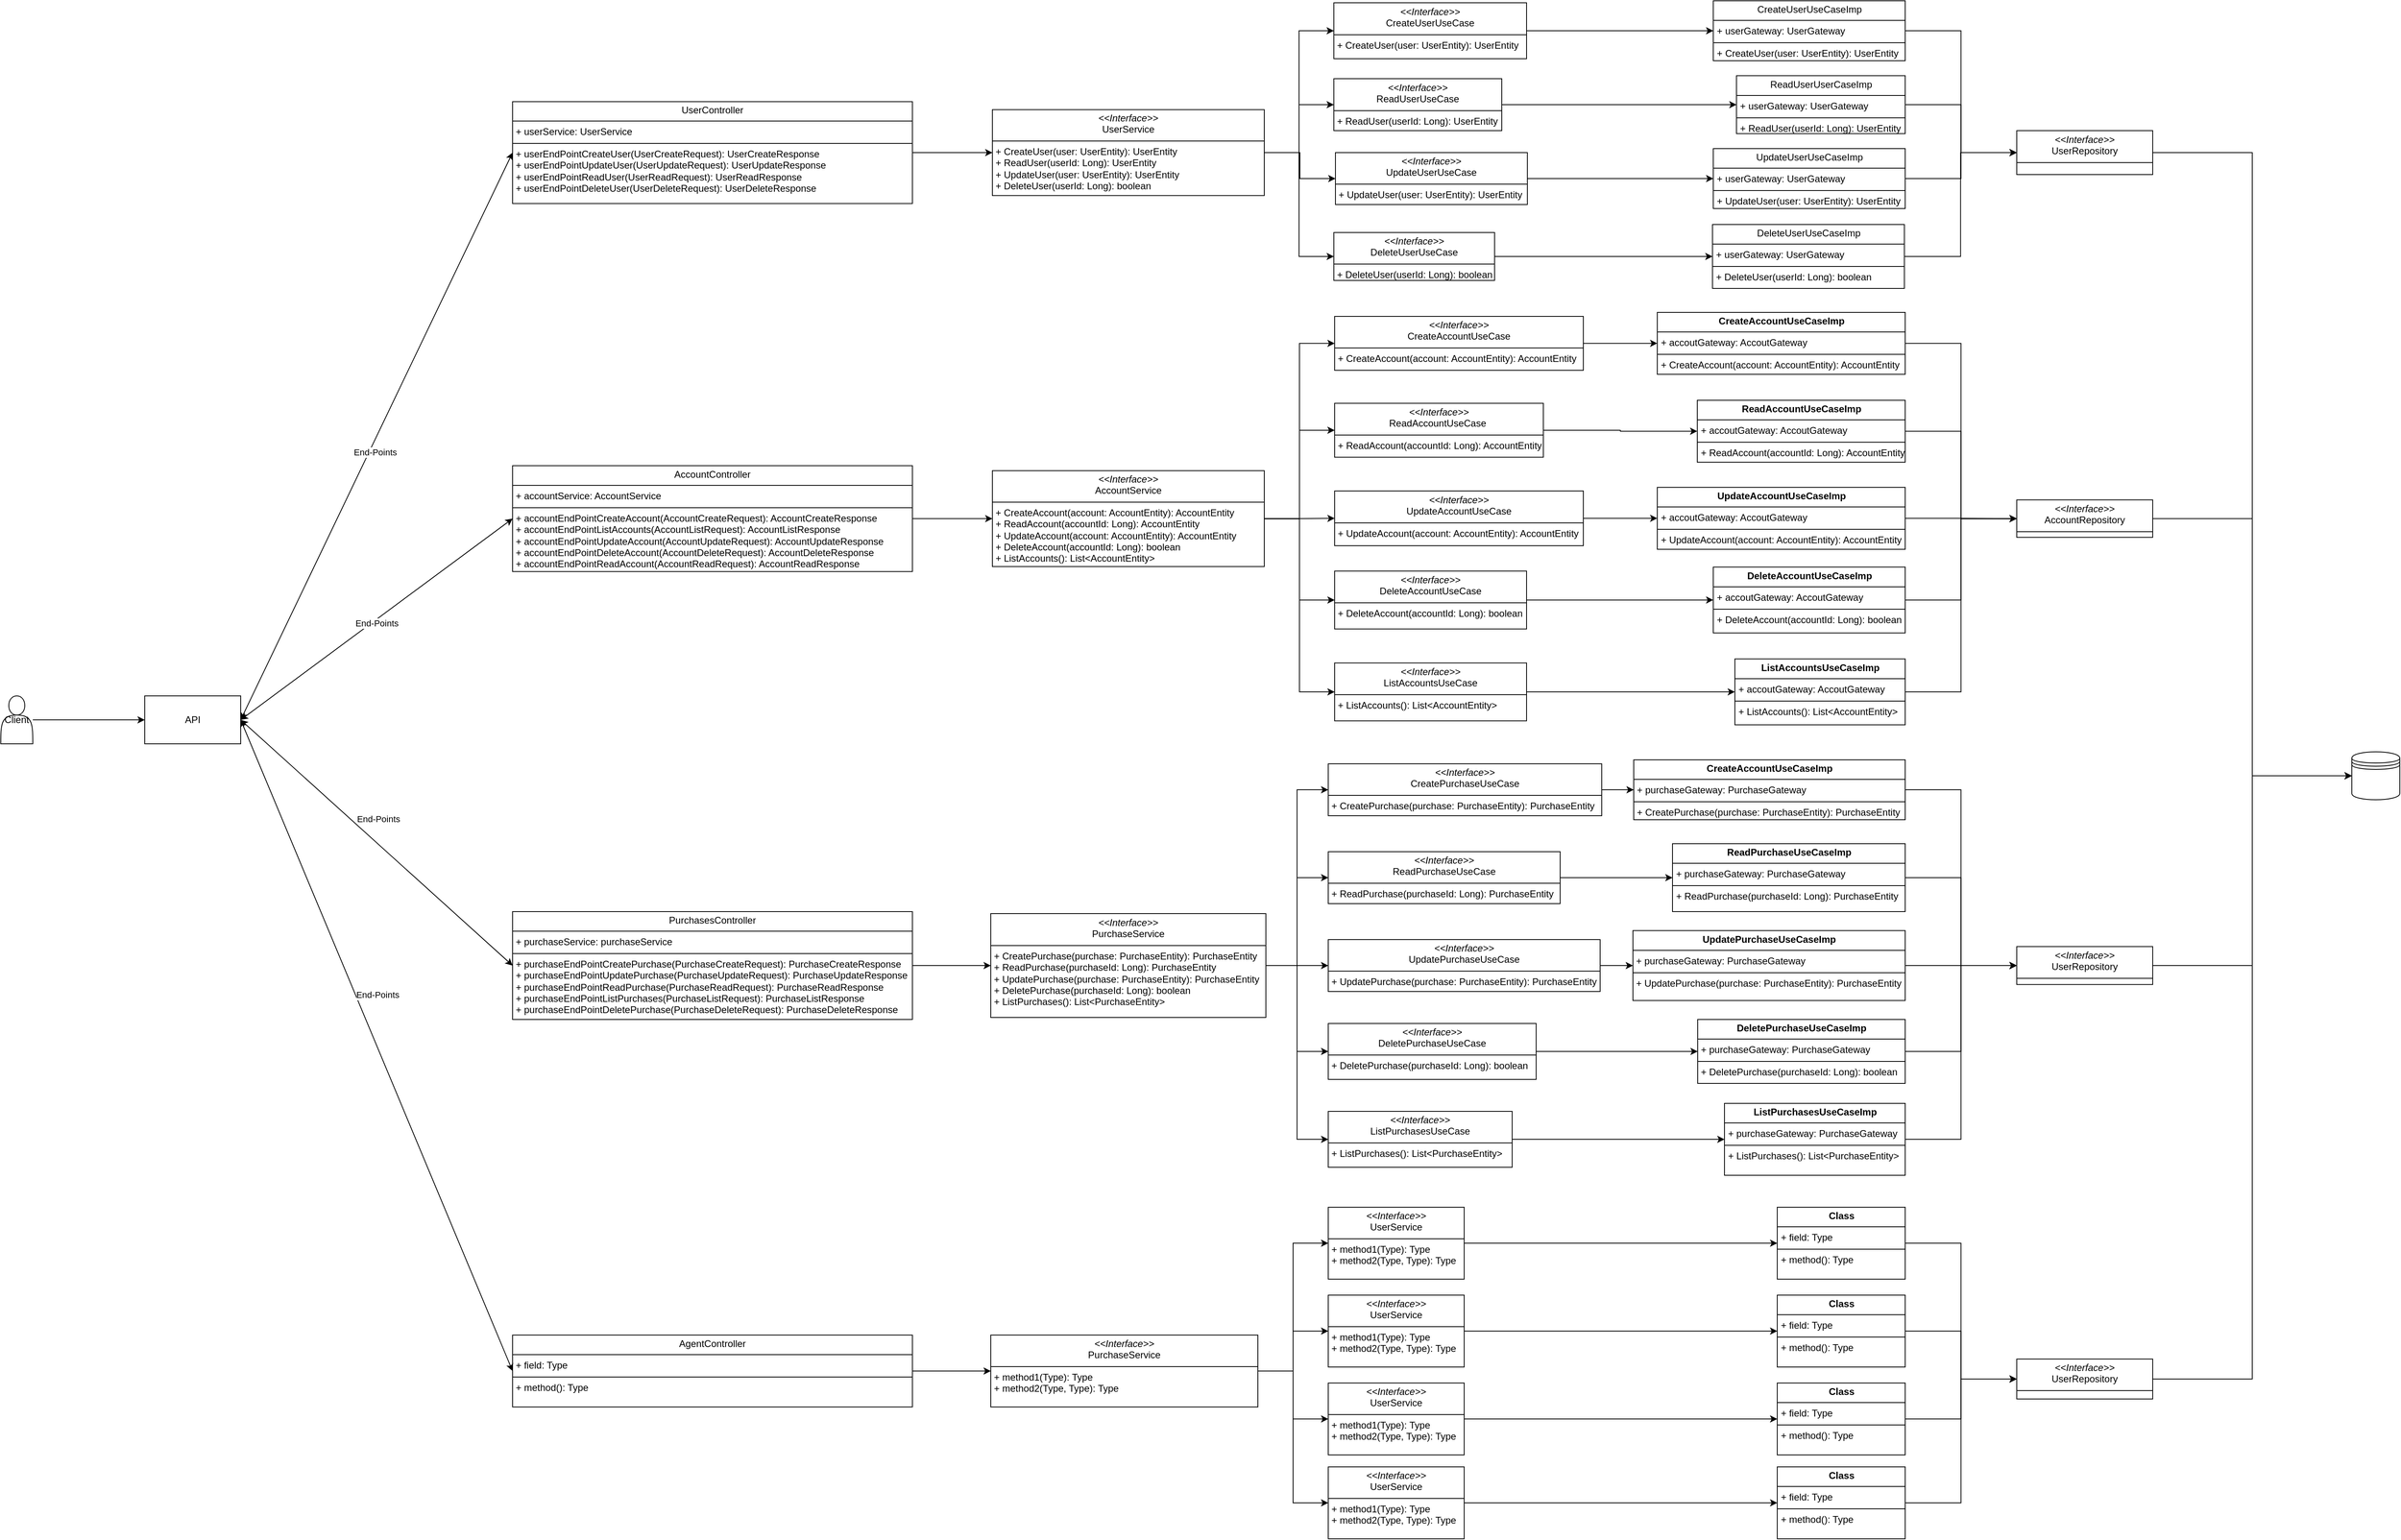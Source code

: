 <mxfile version="28.0.6">
  <diagram name="Página-1" id="bqIb-qak7_S7RW4P4oYj">
    <mxGraphModel dx="4216" dy="1306" grid="1" gridSize="10" guides="1" tooltips="1" connect="1" arrows="1" fold="1" page="1" pageScale="1" pageWidth="827" pageHeight="1169" math="0" shadow="0">
      <root>
        <mxCell id="0" />
        <mxCell id="1" parent="0" />
        <mxCell id="ysZATj4AKvBHmOA7IFUh-103" value="" style="edgeStyle=orthogonalEdgeStyle;rounded=0;orthogonalLoop=1;jettySize=auto;html=1;" parent="1" source="ysZATj4AKvBHmOA7IFUh-1" target="ysZATj4AKvBHmOA7IFUh-102" edge="1">
          <mxGeometry relative="1" as="geometry" />
        </mxCell>
        <mxCell id="ysZATj4AKvBHmOA7IFUh-1" value="Client" style="shape=actor;whiteSpace=wrap;html=1;" parent="1" vertex="1">
          <mxGeometry x="-1400" y="1140" width="40" height="60" as="geometry" />
        </mxCell>
        <mxCell id="ysZATj4AKvBHmOA7IFUh-3" value="" style="endArrow=classic;startArrow=classic;html=1;rounded=0;entryX=0;entryY=0.5;entryDx=0;entryDy=0;exitX=1;exitY=0.5;exitDx=0;exitDy=0;" parent="1" source="ysZATj4AKvBHmOA7IFUh-102" target="ysZATj4AKvBHmOA7IFUh-32" edge="1">
          <mxGeometry width="50" height="50" relative="1" as="geometry">
            <mxPoint x="-470" y="1175" as="sourcePoint" />
            <mxPoint x="-516" y="1122.5" as="targetPoint" />
          </mxGeometry>
        </mxCell>
        <mxCell id="ysZATj4AKvBHmOA7IFUh-10" value="End-Points" style="edgeLabel;html=1;align=center;verticalAlign=middle;resizable=0;points=[];" parent="ysZATj4AKvBHmOA7IFUh-3" vertex="1" connectable="0">
          <mxGeometry x="-0.128" y="-3" relative="1" as="geometry">
            <mxPoint x="17" y="-27" as="offset" />
          </mxGeometry>
        </mxCell>
        <mxCell id="ysZATj4AKvBHmOA7IFUh-56" style="edgeStyle=orthogonalEdgeStyle;rounded=0;orthogonalLoop=1;jettySize=auto;html=1;entryX=0;entryY=0.5;entryDx=0;entryDy=0;" parent="1" source="DEBsupneUY6sA9GPhd7q-1" target="ysZATj4AKvBHmOA7IFUh-42" edge="1">
          <mxGeometry relative="1" as="geometry" />
        </mxCell>
        <mxCell id="ysZATj4AKvBHmOA7IFUh-57" style="edgeStyle=orthogonalEdgeStyle;rounded=0;orthogonalLoop=1;jettySize=auto;html=1;entryX=0;entryY=0.5;entryDx=0;entryDy=0;" parent="1" source="DEBsupneUY6sA9GPhd7q-3" target="ysZATj4AKvBHmOA7IFUh-45" edge="1">
          <mxGeometry relative="1" as="geometry" />
        </mxCell>
        <mxCell id="ysZATj4AKvBHmOA7IFUh-58" style="edgeStyle=orthogonalEdgeStyle;rounded=0;orthogonalLoop=1;jettySize=auto;html=1;entryX=0;entryY=0.5;entryDx=0;entryDy=0;" parent="1" source="DEBsupneUY6sA9GPhd7q-10" target="ysZATj4AKvBHmOA7IFUh-46" edge="1">
          <mxGeometry relative="1" as="geometry" />
        </mxCell>
        <mxCell id="ysZATj4AKvBHmOA7IFUh-59" style="edgeStyle=orthogonalEdgeStyle;rounded=0;orthogonalLoop=1;jettySize=auto;html=1;entryX=0;entryY=0.5;entryDx=0;entryDy=0;" parent="1" source="DEBsupneUY6sA9GPhd7q-8" target="ysZATj4AKvBHmOA7IFUh-47" edge="1">
          <mxGeometry relative="1" as="geometry" />
        </mxCell>
        <mxCell id="ysZATj4AKvBHmOA7IFUh-26" value="&lt;p style=&quot;margin:0px;margin-top:4px;text-align:center;&quot;&gt;&lt;i&gt;&amp;lt;&amp;lt;Interface&amp;gt;&amp;gt;&lt;/i&gt;&lt;br&gt;UserService&lt;/p&gt;&lt;hr size=&quot;1&quot; style=&quot;border-style:solid;&quot;&gt;&lt;p style=&quot;margin:0px;margin-left:4px;&quot;&gt;+ CreateUser(user: UserEntity): UserEntity&lt;/p&gt;&lt;p style=&quot;margin:0px;margin-left:4px;&quot;&gt;+ ReadUser(userId: Long): UserEntity&lt;/p&gt;&lt;p style=&quot;margin:0px;margin-left:4px;&quot;&gt;+ UpdateUser(user: UserEntity): UserEntity&lt;/p&gt;&lt;p style=&quot;margin:0px;margin-left:4px;&quot;&gt;+ DeleteUser(userId: Long): boolean&lt;/p&gt;" style="verticalAlign=top;align=left;overflow=fill;html=1;whiteSpace=wrap;" parent="1" vertex="1">
          <mxGeometry x="-160" y="406.25" width="340" height="107.5" as="geometry" />
        </mxCell>
        <mxCell id="ysZATj4AKvBHmOA7IFUh-60" style="edgeStyle=orthogonalEdgeStyle;rounded=0;orthogonalLoop=1;jettySize=auto;html=1;entryX=0;entryY=0.5;entryDx=0;entryDy=0;exitX=1;exitY=0.5;exitDx=0;exitDy=0;" parent="1" source="DEBsupneUY6sA9GPhd7q-12" target="ysZATj4AKvBHmOA7IFUh-48" edge="1">
          <mxGeometry relative="1" as="geometry">
            <mxPoint x="608" y="698.821" as="sourcePoint" />
          </mxGeometry>
        </mxCell>
        <mxCell id="ysZATj4AKvBHmOA7IFUh-61" style="edgeStyle=orthogonalEdgeStyle;rounded=0;orthogonalLoop=1;jettySize=auto;html=1;entryX=0;entryY=0.5;entryDx=0;entryDy=0;" parent="1" source="DEBsupneUY6sA9GPhd7q-13" target="ysZATj4AKvBHmOA7IFUh-49" edge="1">
          <mxGeometry relative="1" as="geometry" />
        </mxCell>
        <mxCell id="ysZATj4AKvBHmOA7IFUh-62" style="edgeStyle=orthogonalEdgeStyle;rounded=0;orthogonalLoop=1;jettySize=auto;html=1;entryX=0;entryY=0.5;entryDx=0;entryDy=0;" parent="1" source="DEBsupneUY6sA9GPhd7q-15" target="ysZATj4AKvBHmOA7IFUh-50" edge="1">
          <mxGeometry relative="1" as="geometry" />
        </mxCell>
        <mxCell id="ysZATj4AKvBHmOA7IFUh-63" style="edgeStyle=orthogonalEdgeStyle;rounded=0;orthogonalLoop=1;jettySize=auto;html=1;entryX=0;entryY=0.5;entryDx=0;entryDy=0;exitX=1;exitY=0.5;exitDx=0;exitDy=0;" parent="1" source="DEBsupneUY6sA9GPhd7q-14" target="ysZATj4AKvBHmOA7IFUh-51" edge="1">
          <mxGeometry relative="1" as="geometry">
            <mxPoint x="600" y="1019.964" as="sourcePoint" />
          </mxGeometry>
        </mxCell>
        <mxCell id="KjLvfxgo1L1Bmo2thkfd-6" style="edgeStyle=orthogonalEdgeStyle;rounded=0;orthogonalLoop=1;jettySize=auto;html=1;exitX=1;exitY=0.5;exitDx=0;exitDy=0;entryX=0;entryY=0.5;entryDx=0;entryDy=0;" parent="1" source="ysZATj4AKvBHmOA7IFUh-28" target="KjLvfxgo1L1Bmo2thkfd-3" edge="1">
          <mxGeometry relative="1" as="geometry" />
        </mxCell>
        <mxCell id="ysZATj4AKvBHmOA7IFUh-28" value="&lt;p style=&quot;margin:0px;margin-top:4px;text-align:center;&quot;&gt;&lt;i&gt;&amp;lt;&amp;lt;Interface&amp;gt;&amp;gt;&lt;/i&gt;&lt;br&gt;AccountService&lt;/p&gt;&lt;hr size=&quot;1&quot; style=&quot;border-style:solid;&quot;&gt;&lt;p style=&quot;margin:0px;margin-left:4px;&quot;&gt;+ CreateAccount(account: AccountEntity): AccountEntity&lt;/p&gt;&lt;p style=&quot;margin:0px;margin-left:4px;&quot;&gt;+ ReadAccount(accountId: Long): AccountEntity&lt;/p&gt;&lt;p style=&quot;margin:0px;margin-left:4px;&quot;&gt;+ UpdateAccount(account: AccountEntity): AccountEntity&lt;/p&gt;&lt;p style=&quot;margin:0px;margin-left:4px;&quot;&gt;+ DeleteAccount(accountId: Long): boolean&lt;/p&gt;&lt;p style=&quot;margin:0px;margin-left:4px;&quot;&gt;+ ListAccounts(): List&amp;lt;AccountEntity&amp;gt;&lt;/p&gt;" style="verticalAlign=top;align=left;overflow=fill;html=1;whiteSpace=wrap;" parent="1" vertex="1">
          <mxGeometry x="-160" y="858.12" width="340" height="120" as="geometry" />
        </mxCell>
        <mxCell id="ysZATj4AKvBHmOA7IFUh-64" style="edgeStyle=orthogonalEdgeStyle;rounded=0;orthogonalLoop=1;jettySize=auto;html=1;entryX=0;entryY=0.5;entryDx=0;entryDy=0;" parent="1" source="DEBsupneUY6sA9GPhd7q-20" target="ysZATj4AKvBHmOA7IFUh-52" edge="1">
          <mxGeometry relative="1" as="geometry" />
        </mxCell>
        <mxCell id="ysZATj4AKvBHmOA7IFUh-65" style="edgeStyle=orthogonalEdgeStyle;rounded=0;orthogonalLoop=1;jettySize=auto;html=1;entryX=0;entryY=0.5;entryDx=0;entryDy=0;" parent="1" source="DEBsupneUY6sA9GPhd7q-21" target="ysZATj4AKvBHmOA7IFUh-53" edge="1">
          <mxGeometry relative="1" as="geometry" />
        </mxCell>
        <mxCell id="ysZATj4AKvBHmOA7IFUh-66" style="edgeStyle=orthogonalEdgeStyle;rounded=0;orthogonalLoop=1;jettySize=auto;html=1;" parent="1" source="DEBsupneUY6sA9GPhd7q-23" target="ysZATj4AKvBHmOA7IFUh-54" edge="1">
          <mxGeometry relative="1" as="geometry" />
        </mxCell>
        <mxCell id="ysZATj4AKvBHmOA7IFUh-67" style="edgeStyle=orthogonalEdgeStyle;rounded=0;orthogonalLoop=1;jettySize=auto;html=1;entryX=0;entryY=0.5;entryDx=0;entryDy=0;" parent="1" source="DEBsupneUY6sA9GPhd7q-22" target="ysZATj4AKvBHmOA7IFUh-55" edge="1">
          <mxGeometry relative="1" as="geometry" />
        </mxCell>
        <mxCell id="ysZATj4AKvBHmOA7IFUh-31" value="&lt;p style=&quot;margin:0px;margin-top:4px;text-align:center;&quot;&gt;&lt;i&gt;&amp;lt;&amp;lt;Interface&amp;gt;&amp;gt;&lt;/i&gt;&lt;br&gt;PurchaseService&lt;/p&gt;&lt;hr size=&quot;1&quot; style=&quot;border-style:solid;&quot;&gt;&lt;p style=&quot;margin:0px;margin-left:4px;&quot;&gt;&lt;span style=&quot;background-color: transparent; color: light-dark(rgb(0, 0, 0), rgb(255, 255, 255));&quot;&gt;+ method1(Type): Type&lt;/span&gt;&lt;/p&gt;&lt;p style=&quot;margin:0px;margin-left:4px;&quot;&gt;+ method2(Type, Type): Type&lt;/p&gt;" style="verticalAlign=top;align=left;overflow=fill;html=1;whiteSpace=wrap;" parent="1" vertex="1">
          <mxGeometry x="-162" y="1940" width="334" height="90" as="geometry" />
        </mxCell>
        <mxCell id="ysZATj4AKvBHmOA7IFUh-35" style="edgeStyle=orthogonalEdgeStyle;rounded=0;orthogonalLoop=1;jettySize=auto;html=1;entryX=0;entryY=0.5;entryDx=0;entryDy=0;" parent="1" source="ysZATj4AKvBHmOA7IFUh-32" target="ysZATj4AKvBHmOA7IFUh-26" edge="1">
          <mxGeometry relative="1" as="geometry" />
        </mxCell>
        <mxCell id="ysZATj4AKvBHmOA7IFUh-32" value="&lt;p style=&quot;margin:0px;margin-top:4px;text-align:center;&quot;&gt;UserController&lt;/p&gt;&lt;hr size=&quot;1&quot; style=&quot;border-style:solid;&quot;&gt;&lt;p style=&quot;margin:0px;margin-left:4px;&quot;&gt;+ userService: UserService&lt;/p&gt;&lt;hr size=&quot;1&quot; style=&quot;border-style:solid;&quot;&gt;&lt;p style=&quot;margin:0px;margin-left:4px;&quot;&gt;+&amp;nbsp;userEndPointCreateUser(UserCreateRequest):&amp;nbsp;&lt;span style=&quot;background-color: transparent; color: light-dark(rgb(0, 0, 0), rgb(255, 255, 255));&quot;&gt;UserCreateResponse&lt;/span&gt;&lt;/p&gt;&lt;p style=&quot;margin:0px;margin-left:4px;&quot;&gt;&lt;span style=&quot;background-color: transparent;&quot;&gt;+ userEndPointUpdateUser(UserUpdateRequest): UserUpdateResponse&lt;/span&gt;&lt;/p&gt;&lt;p style=&quot;margin:0px;margin-left:4px;&quot;&gt;&lt;span style=&quot;background-color: transparent;&quot;&gt;+ userEndPointReadUser(UserReadRequest): UserReadResponse&lt;/span&gt;&lt;/p&gt;&lt;p style=&quot;margin:0px;margin-left:4px;&quot;&gt;&lt;span style=&quot;background-color: transparent;&quot;&gt;+ userEndPointDeleteUser(UserDeleteRequest): UserDeleteResponse&lt;/span&gt;&lt;/p&gt;" style="verticalAlign=top;align=left;overflow=fill;html=1;whiteSpace=wrap;" parent="1" vertex="1">
          <mxGeometry x="-760" y="396.25" width="500" height="127.5" as="geometry" />
        </mxCell>
        <mxCell id="ysZATj4AKvBHmOA7IFUh-37" style="edgeStyle=orthogonalEdgeStyle;rounded=0;orthogonalLoop=1;jettySize=auto;html=1;entryX=0;entryY=0.5;entryDx=0;entryDy=0;" parent="1" source="ysZATj4AKvBHmOA7IFUh-33" target="ysZATj4AKvBHmOA7IFUh-28" edge="1">
          <mxGeometry relative="1" as="geometry" />
        </mxCell>
        <mxCell id="ysZATj4AKvBHmOA7IFUh-33" value="&lt;p style=&quot;margin:0px;margin-top:4px;text-align:center;&quot;&gt;AccountController&lt;/p&gt;&lt;hr size=&quot;1&quot; style=&quot;border-style:solid;&quot;&gt;&lt;p style=&quot;margin:0px;margin-left:4px;&quot;&gt;+ accountService: AccountService&lt;/p&gt;&lt;hr size=&quot;1&quot; style=&quot;border-style:solid;&quot;&gt;&lt;p style=&quot;margin:0px;margin-left:4px;&quot;&gt;&lt;span style=&quot;background-color: transparent; color: light-dark(rgb(0, 0, 0), rgb(255, 255, 255));&quot;&gt;+ accountEndPointCreateAccount(AccountCreateRequest): AccountCreateResponse&lt;/span&gt;&lt;/p&gt;&lt;p style=&quot;margin:0px;margin-left:4px;&quot;&gt;+ accountEndPointListAccounts(AccountListRequest): AccountListResponse&lt;/p&gt;&lt;p style=&quot;margin:0px;margin-left:4px;&quot;&gt;+ accountEndPointUpdateAccount(AccountUpdateRequest): AccountUpdateResponse&lt;/p&gt;&lt;p style=&quot;margin:0px;margin-left:4px;&quot;&gt;+ accountEndPointDeleteAccount(AccountDeleteRequest): AccountDeleteResponse&lt;/p&gt;&lt;p style=&quot;margin:0px;margin-left:4px;&quot;&gt;+ accountEndPointReadAccount(AccountReadRequest): AccountReadResponse&lt;/p&gt;" style="verticalAlign=top;align=left;overflow=fill;html=1;whiteSpace=wrap;" parent="1" vertex="1">
          <mxGeometry x="-760" y="851.87" width="500" height="132.5" as="geometry" />
        </mxCell>
        <mxCell id="DEBsupneUY6sA9GPhd7q-57" style="edgeStyle=orthogonalEdgeStyle;rounded=0;orthogonalLoop=1;jettySize=auto;html=1;exitX=1;exitY=0.5;exitDx=0;exitDy=0;entryX=0;entryY=0.5;entryDx=0;entryDy=0;" parent="1" source="ysZATj4AKvBHmOA7IFUh-34" target="DEBsupneUY6sA9GPhd7q-36" edge="1">
          <mxGeometry relative="1" as="geometry" />
        </mxCell>
        <mxCell id="ysZATj4AKvBHmOA7IFUh-34" value="&lt;p style=&quot;margin:0px;margin-top:4px;text-align:center;&quot;&gt;PurchasesController&lt;/p&gt;&lt;hr size=&quot;1&quot; style=&quot;border-style:solid;&quot;&gt;&lt;p style=&quot;margin:0px;margin-left:4px;&quot;&gt;+ purchaseService:&amp;nbsp;&lt;span style=&quot;background-color: transparent; color: light-dark(rgb(0, 0, 0), rgb(255, 255, 255));&quot;&gt;purchaseService&lt;/span&gt;&lt;span style=&quot;background-color: transparent; color: light-dark(rgb(0, 0, 0), rgb(255, 255, 255));&quot;&gt;&amp;nbsp;&amp;nbsp;&lt;/span&gt;&lt;/p&gt;&lt;hr size=&quot;1&quot; style=&quot;border-style:solid;&quot;&gt;&lt;p style=&quot;margin:0px;margin-left:4px;&quot;&gt;&lt;span style=&quot;background-color: transparent; color: light-dark(rgb(0, 0, 0), rgb(255, 255, 255));&quot;&gt;+ purchaseEndPointCreatePurchase(PurchaseCreateRequest): PurchaseCreateResponse&lt;/span&gt;&lt;/p&gt;&lt;p style=&quot;margin:0px;margin-left:4px;&quot;&gt;+ purchaseEndPointUpdatePurchase(PurchaseUpdateRequest): PurchaseUpdateResponse&lt;/p&gt;&lt;p style=&quot;margin:0px;margin-left:4px;&quot;&gt;+ purchaseEndPointReadPurchase(PurchaseReadRequest): PurchaseReadResponse&lt;/p&gt;&lt;p style=&quot;margin:0px;margin-left:4px;&quot;&gt;+ purchaseEndPointListPurchases(PurchaseListRequest): PurchaseListResponse&lt;/p&gt;&lt;p style=&quot;margin:0px;margin-left:4px;&quot;&gt;+ purchaseEndPointDeletePurchase(PurchaseDeleteRequest): PurchaseDeleteResponse&lt;/p&gt;" style="verticalAlign=top;align=left;overflow=fill;html=1;whiteSpace=wrap;" parent="1" vertex="1">
          <mxGeometry x="-760" y="1410" width="500" height="135" as="geometry" />
        </mxCell>
        <mxCell id="ysZATj4AKvBHmOA7IFUh-38" value="" style="endArrow=classic;startArrow=classic;html=1;rounded=0;entryX=0;entryY=0.5;entryDx=0;entryDy=0;exitX=1;exitY=0.5;exitDx=0;exitDy=0;" parent="1" source="ysZATj4AKvBHmOA7IFUh-102" target="ysZATj4AKvBHmOA7IFUh-33" edge="1">
          <mxGeometry width="50" height="50" relative="1" as="geometry">
            <mxPoint x="-470" y="1175" as="sourcePoint" />
            <mxPoint x="-189" y="1082.5" as="targetPoint" />
          </mxGeometry>
        </mxCell>
        <mxCell id="ysZATj4AKvBHmOA7IFUh-39" value="End-Points" style="edgeLabel;html=1;align=center;verticalAlign=middle;resizable=0;points=[];" parent="ysZATj4AKvBHmOA7IFUh-38" vertex="1" connectable="0">
          <mxGeometry x="-0.128" y="-3" relative="1" as="geometry">
            <mxPoint x="20" y="-14" as="offset" />
          </mxGeometry>
        </mxCell>
        <mxCell id="ysZATj4AKvBHmOA7IFUh-40" value="" style="endArrow=classic;startArrow=classic;html=1;rounded=0;entryX=0;entryY=0.5;entryDx=0;entryDy=0;exitX=1;exitY=0.5;exitDx=0;exitDy=0;" parent="1" source="ysZATj4AKvBHmOA7IFUh-102" target="ysZATj4AKvBHmOA7IFUh-34" edge="1">
          <mxGeometry width="50" height="50" relative="1" as="geometry">
            <mxPoint x="-470" y="1175" as="sourcePoint" />
            <mxPoint x="-179" y="1132.5" as="targetPoint" />
          </mxGeometry>
        </mxCell>
        <mxCell id="ysZATj4AKvBHmOA7IFUh-41" value="End-Points" style="edgeLabel;html=1;align=center;verticalAlign=middle;resizable=0;points=[];" parent="ysZATj4AKvBHmOA7IFUh-40" vertex="1" connectable="0">
          <mxGeometry x="-0.128" y="-3" relative="1" as="geometry">
            <mxPoint x="25" y="-13" as="offset" />
          </mxGeometry>
        </mxCell>
        <mxCell id="ysZATj4AKvBHmOA7IFUh-70" style="edgeStyle=orthogonalEdgeStyle;rounded=0;orthogonalLoop=1;jettySize=auto;html=1;entryX=0;entryY=0.5;entryDx=0;entryDy=0;" parent="1" source="ysZATj4AKvBHmOA7IFUh-42" target="ysZATj4AKvBHmOA7IFUh-74" edge="1">
          <mxGeometry relative="1" as="geometry">
            <mxPoint x="1051" y="460.0" as="targetPoint" />
          </mxGeometry>
        </mxCell>
        <mxCell id="ysZATj4AKvBHmOA7IFUh-42" value="&lt;p style=&quot;margin:0px;margin-top:4px;text-align:center;&quot;&gt;CreateUserUseCaseImp&lt;/p&gt;&lt;hr size=&quot;1&quot; style=&quot;border-style:solid;&quot;&gt;&lt;p style=&quot;margin:0px;margin-left:4px;&quot;&gt;+ userGateway:&amp;nbsp;&lt;span style=&quot;text-align: center; background-color: transparent; color: light-dark(rgb(0, 0, 0), rgb(255, 255, 255));&quot;&gt;UserGateway&lt;/span&gt;&lt;/p&gt;&lt;hr size=&quot;1&quot; style=&quot;border-style:solid;&quot;&gt;&lt;p style=&quot;margin:0px;margin-left:4px;&quot;&gt;+ CreateUser(user: UserEntity): UserEntity&lt;/p&gt;" style="verticalAlign=top;align=left;overflow=fill;html=1;whiteSpace=wrap;" parent="1" vertex="1">
          <mxGeometry x="741.5" y="270" width="240" height="75" as="geometry" />
        </mxCell>
        <mxCell id="ysZATj4AKvBHmOA7IFUh-71" style="edgeStyle=orthogonalEdgeStyle;rounded=0;orthogonalLoop=1;jettySize=auto;html=1;entryX=0;entryY=0.5;entryDx=0;entryDy=0;" parent="1" source="ysZATj4AKvBHmOA7IFUh-45" target="ysZATj4AKvBHmOA7IFUh-74" edge="1">
          <mxGeometry relative="1" as="geometry">
            <mxPoint x="1051" y="460.0" as="targetPoint" />
          </mxGeometry>
        </mxCell>
        <mxCell id="ysZATj4AKvBHmOA7IFUh-45" value="&lt;p style=&quot;margin:0px;margin-top:4px;text-align:center;&quot;&gt;ReadUserUserCaseImp&lt;/p&gt;&lt;hr size=&quot;1&quot; style=&quot;border-style:solid;&quot;&gt;&lt;p style=&quot;margin:0px;margin-left:4px;&quot;&gt;+ userGateway:&amp;nbsp;&lt;span style=&quot;color: light-dark(rgb(0, 0, 0), rgb(255, 255, 255)); background-color: transparent; text-align: center;&quot;&gt;UserGateway&lt;/span&gt;&lt;/p&gt;&lt;hr size=&quot;1&quot; style=&quot;border-style:solid;&quot;&gt;&lt;p style=&quot;margin:0px;margin-left:4px;&quot;&gt;+ ReadUser(userId: Long): UserEntity&lt;/p&gt;" style="verticalAlign=top;align=left;overflow=fill;html=1;whiteSpace=wrap;" parent="1" vertex="1">
          <mxGeometry x="770.5" y="363.75" width="211" height="72.5" as="geometry" />
        </mxCell>
        <mxCell id="ysZATj4AKvBHmOA7IFUh-72" style="edgeStyle=orthogonalEdgeStyle;rounded=0;orthogonalLoop=1;jettySize=auto;html=1;entryX=0;entryY=0.5;entryDx=0;entryDy=0;" parent="1" source="ysZATj4AKvBHmOA7IFUh-46" target="ysZATj4AKvBHmOA7IFUh-74" edge="1">
          <mxGeometry relative="1" as="geometry">
            <mxPoint x="1051" y="460.0" as="targetPoint" />
          </mxGeometry>
        </mxCell>
        <mxCell id="ysZATj4AKvBHmOA7IFUh-46" value="&lt;p style=&quot;margin:0px;margin-top:4px;text-align:center;&quot;&gt;UpdateUserUseCaseImp&lt;/p&gt;&lt;hr size=&quot;1&quot; style=&quot;border-style:solid;&quot;&gt;&lt;p style=&quot;margin:0px;margin-left:4px;&quot;&gt;+ userGateway:&amp;nbsp;&lt;span style=&quot;color: light-dark(rgb(0, 0, 0), rgb(255, 255, 255)); background-color: transparent; text-align: center;&quot;&gt;UserGateway&lt;/span&gt;&lt;/p&gt;&lt;hr size=&quot;1&quot; style=&quot;border-style:solid;&quot;&gt;&lt;p style=&quot;margin:0px;margin-left:4px;&quot;&gt;+ UpdateUser(user: UserEntity): UserEntity&lt;/p&gt;" style="verticalAlign=top;align=left;overflow=fill;html=1;whiteSpace=wrap;" parent="1" vertex="1">
          <mxGeometry x="741.5" y="455" width="240" height="75" as="geometry" />
        </mxCell>
        <mxCell id="ysZATj4AKvBHmOA7IFUh-73" style="edgeStyle=orthogonalEdgeStyle;rounded=0;orthogonalLoop=1;jettySize=auto;html=1;entryX=0;entryY=0.5;entryDx=0;entryDy=0;" parent="1" source="ysZATj4AKvBHmOA7IFUh-47" target="ysZATj4AKvBHmOA7IFUh-74" edge="1">
          <mxGeometry relative="1" as="geometry">
            <mxPoint x="1051" y="460.0" as="targetPoint" />
          </mxGeometry>
        </mxCell>
        <mxCell id="ysZATj4AKvBHmOA7IFUh-47" value="&lt;p style=&quot;margin:0px;margin-top:4px;text-align:center;&quot;&gt;DeleteUserUseCaseImp&lt;/p&gt;&lt;hr size=&quot;1&quot; style=&quot;border-style:solid;&quot;&gt;&lt;p style=&quot;margin:0px;margin-left:4px;&quot;&gt;+ userGateway:&amp;nbsp;&lt;span style=&quot;color: light-dark(rgb(0, 0, 0), rgb(255, 255, 255)); background-color: transparent; text-align: center;&quot;&gt;UserGateway&lt;/span&gt;&lt;/p&gt;&lt;hr size=&quot;1&quot; style=&quot;border-style:solid;&quot;&gt;&lt;p style=&quot;margin:0px;margin-left:4px;&quot;&gt;+&amp;nbsp;&lt;span style=&quot;background-color: transparent; color: light-dark(rgb(0, 0, 0), rgb(255, 255, 255));&quot;&gt;DeleteUser(userId: Long): boolean&lt;/span&gt;&lt;/p&gt;" style="verticalAlign=top;align=left;overflow=fill;html=1;whiteSpace=wrap;" parent="1" vertex="1">
          <mxGeometry x="740.5" y="550" width="240" height="80" as="geometry" />
        </mxCell>
        <mxCell id="ysZATj4AKvBHmOA7IFUh-84" style="edgeStyle=orthogonalEdgeStyle;rounded=0;orthogonalLoop=1;jettySize=auto;html=1;entryX=0;entryY=0.5;entryDx=0;entryDy=0;" parent="1" source="ysZATj4AKvBHmOA7IFUh-48" target="ysZATj4AKvBHmOA7IFUh-82" edge="1">
          <mxGeometry relative="1" as="geometry">
            <mxPoint x="1061" y="917.75" as="targetPoint" />
          </mxGeometry>
        </mxCell>
        <mxCell id="ysZATj4AKvBHmOA7IFUh-48" value="&lt;p style=&quot;margin:0px;margin-top:4px;text-align:center;&quot;&gt;&lt;b&gt;CreateAccountUseCaseImp&lt;/b&gt;&lt;/p&gt;&lt;hr size=&quot;1&quot; style=&quot;border-style:solid;&quot;&gt;&lt;p style=&quot;margin:0px;margin-left:4px;&quot;&gt;+ accoutGateway: A&lt;span style=&quot;background-color: transparent; color: light-dark(rgb(0, 0, 0), rgb(255, 255, 255));&quot;&gt;ccoutGateway&lt;/span&gt;&lt;/p&gt;&lt;hr size=&quot;1&quot; style=&quot;border-style:solid;&quot;&gt;&lt;p style=&quot;margin:0px;margin-left:4px;&quot;&gt;+ CreateAccount(account: AccountEntity): AccountEntity&lt;/p&gt;" style="verticalAlign=top;align=left;overflow=fill;html=1;whiteSpace=wrap;" parent="1" vertex="1">
          <mxGeometry x="671.5" y="659.99" width="310" height="77.5" as="geometry" />
        </mxCell>
        <mxCell id="ysZATj4AKvBHmOA7IFUh-85" style="edgeStyle=orthogonalEdgeStyle;rounded=0;orthogonalLoop=1;jettySize=auto;html=1;entryX=0;entryY=0.5;entryDx=0;entryDy=0;" parent="1" source="ysZATj4AKvBHmOA7IFUh-49" target="ysZATj4AKvBHmOA7IFUh-82" edge="1">
          <mxGeometry relative="1" as="geometry">
            <mxPoint x="1061" y="917.75" as="targetPoint" />
          </mxGeometry>
        </mxCell>
        <mxCell id="ysZATj4AKvBHmOA7IFUh-49" value="&lt;p style=&quot;margin:0px;margin-top:4px;text-align:center;&quot;&gt;&lt;b&gt;ReadAccountUseCaseImp&lt;/b&gt;&lt;/p&gt;&lt;hr size=&quot;1&quot; style=&quot;border-style:solid;&quot;&gt;&lt;p style=&quot;margin:0px;margin-left:4px;&quot;&gt;+ accoutGateway: A&lt;span style=&quot;color: light-dark(rgb(0, 0, 0), rgb(255, 255, 255)); background-color: transparent;&quot;&gt;ccoutGateway&lt;/span&gt;&lt;/p&gt;&lt;hr size=&quot;1&quot; style=&quot;border-style:solid;&quot;&gt;&lt;p style=&quot;margin:0px;margin-left:4px;&quot;&gt;+ ReadAccount(accountId: Long): AccountEntity&lt;/p&gt;" style="verticalAlign=top;align=left;overflow=fill;html=1;whiteSpace=wrap;" parent="1" vertex="1">
          <mxGeometry x="721.5" y="769.99" width="260" height="77.5" as="geometry" />
        </mxCell>
        <mxCell id="ysZATj4AKvBHmOA7IFUh-86" style="edgeStyle=orthogonalEdgeStyle;rounded=0;orthogonalLoop=1;jettySize=auto;html=1;entryX=0;entryY=0.5;entryDx=0;entryDy=0;" parent="1" source="ysZATj4AKvBHmOA7IFUh-50" target="ysZATj4AKvBHmOA7IFUh-82" edge="1">
          <mxGeometry relative="1" as="geometry">
            <mxPoint x="1061" y="917.75" as="targetPoint" />
          </mxGeometry>
        </mxCell>
        <mxCell id="ysZATj4AKvBHmOA7IFUh-50" value="&lt;p style=&quot;margin:0px;margin-top:4px;text-align:center;&quot;&gt;&lt;b&gt;UpdateAccountUseCaseImp&lt;/b&gt;&lt;/p&gt;&lt;hr size=&quot;1&quot; style=&quot;border-style:solid;&quot;&gt;&lt;p style=&quot;margin:0px;margin-left:4px;&quot;&gt;+ accoutGateway: A&lt;span style=&quot;color: light-dark(rgb(0, 0, 0), rgb(255, 255, 255)); background-color: transparent;&quot;&gt;ccoutGateway&lt;/span&gt;&lt;/p&gt;&lt;hr size=&quot;1&quot; style=&quot;border-style:solid;&quot;&gt;&lt;p style=&quot;margin:0px;margin-left:4px;&quot;&gt;+ UpdateAccount(account: AccountEntity): AccountEntity&lt;/p&gt;" style="verticalAlign=top;align=left;overflow=fill;html=1;whiteSpace=wrap;" parent="1" vertex="1">
          <mxGeometry x="671.5" y="878.99" width="310" height="77.5" as="geometry" />
        </mxCell>
        <mxCell id="ysZATj4AKvBHmOA7IFUh-87" style="edgeStyle=orthogonalEdgeStyle;rounded=0;orthogonalLoop=1;jettySize=auto;html=1;entryX=0;entryY=0.5;entryDx=0;entryDy=0;" parent="1" source="ysZATj4AKvBHmOA7IFUh-51" target="ysZATj4AKvBHmOA7IFUh-82" edge="1">
          <mxGeometry relative="1" as="geometry">
            <mxPoint x="1061" y="917.75" as="targetPoint" />
          </mxGeometry>
        </mxCell>
        <mxCell id="ysZATj4AKvBHmOA7IFUh-51" value="&lt;p style=&quot;margin:0px;margin-top:4px;text-align:center;&quot;&gt;&lt;b&gt;DeleteAccountUseCaseImp&lt;/b&gt;&lt;/p&gt;&lt;hr size=&quot;1&quot; style=&quot;border-style:solid;&quot;&gt;&lt;p style=&quot;margin:0px;margin-left:4px;&quot;&gt;+ accoutGateway: A&lt;span style=&quot;color: light-dark(rgb(0, 0, 0), rgb(255, 255, 255)); background-color: transparent;&quot;&gt;ccoutGateway&lt;/span&gt;&lt;/p&gt;&lt;hr size=&quot;1&quot; style=&quot;border-style:solid;&quot;&gt;&lt;p style=&quot;margin:0px;margin-left:4px;&quot;&gt;&lt;span style=&quot;background-color: transparent; color: light-dark(rgb(0, 0, 0), rgb(255, 255, 255));&quot;&gt;+ DeleteAccount(accountId: Long): boolean&lt;/span&gt;&lt;/p&gt;" style="verticalAlign=top;align=left;overflow=fill;html=1;whiteSpace=wrap;" parent="1" vertex="1">
          <mxGeometry x="741.5" y="978.74" width="240" height="82.5" as="geometry" />
        </mxCell>
        <mxCell id="ysZATj4AKvBHmOA7IFUh-94" style="edgeStyle=orthogonalEdgeStyle;rounded=0;orthogonalLoop=1;jettySize=auto;html=1;entryX=0;entryY=0.5;entryDx=0;entryDy=0;" parent="1" source="ysZATj4AKvBHmOA7IFUh-52" target="ysZATj4AKvBHmOA7IFUh-92" edge="1">
          <mxGeometry relative="1" as="geometry">
            <mxPoint x="1061" y="1995" as="targetPoint" />
          </mxGeometry>
        </mxCell>
        <mxCell id="ysZATj4AKvBHmOA7IFUh-52" value="&lt;p style=&quot;margin:0px;margin-top:4px;text-align:center;&quot;&gt;&lt;b&gt;Class&lt;/b&gt;&lt;/p&gt;&lt;hr size=&quot;1&quot; style=&quot;border-style:solid;&quot;/&gt;&lt;p style=&quot;margin:0px;margin-left:4px;&quot;&gt;+ field: Type&lt;/p&gt;&lt;hr size=&quot;1&quot; style=&quot;border-style:solid;&quot;/&gt;&lt;p style=&quot;margin:0px;margin-left:4px;&quot;&gt;+ method(): Type&lt;/p&gt;" style="verticalAlign=top;align=left;overflow=fill;html=1;whiteSpace=wrap;" parent="1" vertex="1">
          <mxGeometry x="821.5" y="1780" width="160" height="90" as="geometry" />
        </mxCell>
        <mxCell id="ysZATj4AKvBHmOA7IFUh-96" style="edgeStyle=orthogonalEdgeStyle;rounded=0;orthogonalLoop=1;jettySize=auto;html=1;entryX=0;entryY=0.5;entryDx=0;entryDy=0;" parent="1" source="ysZATj4AKvBHmOA7IFUh-53" target="ysZATj4AKvBHmOA7IFUh-92" edge="1">
          <mxGeometry relative="1" as="geometry">
            <mxPoint x="1061" y="1995" as="targetPoint" />
          </mxGeometry>
        </mxCell>
        <mxCell id="ysZATj4AKvBHmOA7IFUh-53" value="&lt;p style=&quot;margin:0px;margin-top:4px;text-align:center;&quot;&gt;&lt;b&gt;Class&lt;/b&gt;&lt;/p&gt;&lt;hr size=&quot;1&quot; style=&quot;border-style:solid;&quot;/&gt;&lt;p style=&quot;margin:0px;margin-left:4px;&quot;&gt;+ field: Type&lt;/p&gt;&lt;hr size=&quot;1&quot; style=&quot;border-style:solid;&quot;/&gt;&lt;p style=&quot;margin:0px;margin-left:4px;&quot;&gt;+ method(): Type&lt;/p&gt;" style="verticalAlign=top;align=left;overflow=fill;html=1;whiteSpace=wrap;" parent="1" vertex="1">
          <mxGeometry x="821.5" y="1890" width="160" height="90" as="geometry" />
        </mxCell>
        <mxCell id="ysZATj4AKvBHmOA7IFUh-97" style="edgeStyle=orthogonalEdgeStyle;rounded=0;orthogonalLoop=1;jettySize=auto;html=1;entryX=0;entryY=0.5;entryDx=0;entryDy=0;" parent="1" source="ysZATj4AKvBHmOA7IFUh-54" target="ysZATj4AKvBHmOA7IFUh-92" edge="1">
          <mxGeometry relative="1" as="geometry">
            <mxPoint x="1061" y="1995" as="targetPoint" />
          </mxGeometry>
        </mxCell>
        <mxCell id="ysZATj4AKvBHmOA7IFUh-54" value="&lt;p style=&quot;margin:0px;margin-top:4px;text-align:center;&quot;&gt;&lt;b&gt;Class&lt;/b&gt;&lt;/p&gt;&lt;hr size=&quot;1&quot; style=&quot;border-style:solid;&quot;/&gt;&lt;p style=&quot;margin:0px;margin-left:4px;&quot;&gt;+ field: Type&lt;/p&gt;&lt;hr size=&quot;1&quot; style=&quot;border-style:solid;&quot;/&gt;&lt;p style=&quot;margin:0px;margin-left:4px;&quot;&gt;+ method(): Type&lt;/p&gt;" style="verticalAlign=top;align=left;overflow=fill;html=1;whiteSpace=wrap;" parent="1" vertex="1">
          <mxGeometry x="821.5" y="2000" width="160" height="90" as="geometry" />
        </mxCell>
        <mxCell id="ysZATj4AKvBHmOA7IFUh-98" style="edgeStyle=orthogonalEdgeStyle;rounded=0;orthogonalLoop=1;jettySize=auto;html=1;entryX=0;entryY=0.5;entryDx=0;entryDy=0;" parent="1" source="ysZATj4AKvBHmOA7IFUh-55" target="ysZATj4AKvBHmOA7IFUh-92" edge="1">
          <mxGeometry relative="1" as="geometry">
            <mxPoint x="1061" y="1995" as="targetPoint" />
          </mxGeometry>
        </mxCell>
        <mxCell id="ysZATj4AKvBHmOA7IFUh-55" value="&lt;p style=&quot;margin:0px;margin-top:4px;text-align:center;&quot;&gt;&lt;b&gt;Class&lt;/b&gt;&lt;/p&gt;&lt;hr size=&quot;1&quot; style=&quot;border-style:solid;&quot;/&gt;&lt;p style=&quot;margin:0px;margin-left:4px;&quot;&gt;+ field: Type&lt;/p&gt;&lt;hr size=&quot;1&quot; style=&quot;border-style:solid;&quot;/&gt;&lt;p style=&quot;margin:0px;margin-left:4px;&quot;&gt;+ method(): Type&lt;/p&gt;" style="verticalAlign=top;align=left;overflow=fill;html=1;whiteSpace=wrap;" parent="1" vertex="1">
          <mxGeometry x="821.5" y="2105" width="160" height="90" as="geometry" />
        </mxCell>
        <mxCell id="ysZATj4AKvBHmOA7IFUh-78" style="edgeStyle=orthogonalEdgeStyle;rounded=0;orthogonalLoop=1;jettySize=auto;html=1;exitX=1;exitY=0.5;exitDx=0;exitDy=0;entryX=0;entryY=0.5;entryDx=0;entryDy=0;" parent="1" source="ysZATj4AKvBHmOA7IFUh-74" target="DEBsupneUY6sA9GPhd7q-29" edge="1">
          <mxGeometry relative="1" as="geometry">
            <mxPoint x="1468" y="945" as="targetPoint" />
          </mxGeometry>
        </mxCell>
        <mxCell id="ysZATj4AKvBHmOA7IFUh-74" value="&lt;p style=&quot;margin:0px;margin-top:4px;text-align:center;&quot;&gt;&lt;i&gt;&amp;lt;&amp;lt;Interface&amp;gt;&amp;gt;&lt;/i&gt;&lt;br&gt;UserRepository&lt;/p&gt;&lt;hr size=&quot;1&quot; style=&quot;border-style:solid;&quot;&gt;&lt;p style=&quot;margin:0px;margin-left:4px;&quot;&gt;&lt;br&gt;&lt;/p&gt;" style="verticalAlign=top;align=left;overflow=fill;html=1;whiteSpace=wrap;" parent="1" vertex="1">
          <mxGeometry x="1121" y="432.5" width="170" height="55" as="geometry" />
        </mxCell>
        <mxCell id="ysZATj4AKvBHmOA7IFUh-88" style="edgeStyle=orthogonalEdgeStyle;rounded=0;orthogonalLoop=1;jettySize=auto;html=1;entryX=0;entryY=0.5;entryDx=0;entryDy=0;" parent="1" source="ysZATj4AKvBHmOA7IFUh-82" target="DEBsupneUY6sA9GPhd7q-29" edge="1">
          <mxGeometry relative="1" as="geometry">
            <mxPoint x="1498" y="1190" as="targetPoint" />
          </mxGeometry>
        </mxCell>
        <mxCell id="ysZATj4AKvBHmOA7IFUh-82" value="&lt;p style=&quot;margin:0px;margin-top:4px;text-align:center;&quot;&gt;&lt;i&gt;&amp;lt;&amp;lt;Interface&amp;gt;&amp;gt;&lt;/i&gt;&lt;br&gt;AccountRepository&lt;/p&gt;&lt;hr size=&quot;1&quot; style=&quot;border-style:solid;&quot;&gt;&lt;p style=&quot;margin:0px;margin-left:4px;&quot;&gt;&lt;br&gt;&lt;/p&gt;" style="verticalAlign=top;align=left;overflow=fill;html=1;whiteSpace=wrap;" parent="1" vertex="1">
          <mxGeometry x="1121" y="894.68" width="170" height="46.88" as="geometry" />
        </mxCell>
        <mxCell id="ysZATj4AKvBHmOA7IFUh-92" value="&lt;p style=&quot;margin:0px;margin-top:4px;text-align:center;&quot;&gt;&lt;i&gt;&amp;lt;&amp;lt;Interface&amp;gt;&amp;gt;&lt;/i&gt;&lt;br&gt;UserRepository&lt;/p&gt;&lt;hr size=&quot;1&quot; style=&quot;border-style:solid;&quot;&gt;&lt;p style=&quot;margin:0px;margin-left:4px;&quot;&gt;&lt;span style=&quot;background-color: transparent; color: light-dark(rgb(0, 0, 0), rgb(255, 255, 255));&quot;&gt;&lt;br&gt;&lt;/span&gt;&lt;/p&gt;" style="verticalAlign=top;align=left;overflow=fill;html=1;whiteSpace=wrap;" parent="1" vertex="1">
          <mxGeometry x="1121" y="1970" width="170" height="50" as="geometry" />
        </mxCell>
        <mxCell id="ysZATj4AKvBHmOA7IFUh-102" value="API" style="whiteSpace=wrap;html=1;" parent="1" vertex="1">
          <mxGeometry x="-1220" y="1140" width="120" height="60" as="geometry" />
        </mxCell>
        <mxCell id="DEBsupneUY6sA9GPhd7q-2" value="" style="edgeStyle=orthogonalEdgeStyle;rounded=0;orthogonalLoop=1;jettySize=auto;html=1;entryX=0;entryY=0.5;entryDx=0;entryDy=0;" parent="1" source="ysZATj4AKvBHmOA7IFUh-26" target="DEBsupneUY6sA9GPhd7q-1" edge="1">
          <mxGeometry relative="1" as="geometry">
            <mxPoint x="94" y="457.5" as="sourcePoint" />
            <mxPoint x="550" y="290.5" as="targetPoint" />
          </mxGeometry>
        </mxCell>
        <mxCell id="DEBsupneUY6sA9GPhd7q-1" value="&lt;p style=&quot;margin:0px;margin-top:4px;text-align:center;&quot;&gt;&lt;i&gt;&amp;lt;&amp;lt;Interface&amp;gt;&amp;gt;&lt;/i&gt;&lt;br&gt;CreateUserUseCase&lt;/p&gt;&lt;hr size=&quot;1&quot; style=&quot;border-style:solid;&quot;&gt;&lt;p style=&quot;margin:0px;margin-left:4px;&quot;&gt;+ CreateUser(user: UserEntity): UserEntity&lt;/p&gt;" style="verticalAlign=top;align=left;overflow=fill;html=1;whiteSpace=wrap;" parent="1" vertex="1">
          <mxGeometry x="267" y="272.5" width="241" height="70" as="geometry" />
        </mxCell>
        <mxCell id="DEBsupneUY6sA9GPhd7q-4" value="" style="edgeStyle=orthogonalEdgeStyle;rounded=0;orthogonalLoop=1;jettySize=auto;html=1;entryX=0;entryY=0.5;entryDx=0;entryDy=0;" parent="1" source="ysZATj4AKvBHmOA7IFUh-26" target="DEBsupneUY6sA9GPhd7q-3" edge="1">
          <mxGeometry relative="1" as="geometry">
            <mxPoint x="94" y="457.5" as="sourcePoint" />
            <mxPoint x="550" y="400.5" as="targetPoint" />
          </mxGeometry>
        </mxCell>
        <mxCell id="DEBsupneUY6sA9GPhd7q-3" value="&lt;p style=&quot;margin:0px;margin-top:4px;text-align:center;&quot;&gt;&lt;i&gt;&amp;lt;&amp;lt;Interface&amp;gt;&amp;gt;&lt;/i&gt;&lt;br&gt;ReadUserUseCase&lt;/p&gt;&lt;hr size=&quot;1&quot; style=&quot;border-style:solid;&quot;&gt;&lt;p style=&quot;margin:0px;margin-left:4px;&quot;&gt;+ ReadUser(userId: Long): UserEntity&lt;/p&gt;" style="verticalAlign=top;align=left;overflow=fill;html=1;whiteSpace=wrap;" parent="1" vertex="1">
          <mxGeometry x="267" y="367.5" width="210" height="65" as="geometry" />
        </mxCell>
        <mxCell id="DEBsupneUY6sA9GPhd7q-9" value="" style="edgeStyle=orthogonalEdgeStyle;rounded=0;orthogonalLoop=1;jettySize=auto;html=1;entryX=0;entryY=0.5;entryDx=0;entryDy=0;" parent="1" source="ysZATj4AKvBHmOA7IFUh-26" target="DEBsupneUY6sA9GPhd7q-8" edge="1">
          <mxGeometry relative="1" as="geometry">
            <mxPoint x="94" y="457.5" as="sourcePoint" />
            <mxPoint x="550" y="615.5" as="targetPoint" />
          </mxGeometry>
        </mxCell>
        <mxCell id="DEBsupneUY6sA9GPhd7q-8" value="&lt;p style=&quot;margin:0px;margin-top:4px;text-align:center;&quot;&gt;&lt;i&gt;&amp;lt;&amp;lt;Interface&amp;gt;&amp;gt;&lt;/i&gt;&lt;br&gt;DeleteUserUseCase&lt;/p&gt;&lt;hr size=&quot;1&quot; style=&quot;border-style:solid;&quot;&gt;&lt;p style=&quot;margin:0px;margin-left:4px;&quot;&gt;+ DeleteUser(userId: Long): boolean&lt;/p&gt;" style="verticalAlign=top;align=left;overflow=fill;html=1;whiteSpace=wrap;" parent="1" vertex="1">
          <mxGeometry x="267" y="560" width="201" height="60" as="geometry" />
        </mxCell>
        <mxCell id="DEBsupneUY6sA9GPhd7q-11" value="" style="edgeStyle=orthogonalEdgeStyle;rounded=0;orthogonalLoop=1;jettySize=auto;html=1;entryX=0;entryY=0.5;entryDx=0;entryDy=0;" parent="1" source="ysZATj4AKvBHmOA7IFUh-26" target="DEBsupneUY6sA9GPhd7q-10" edge="1">
          <mxGeometry relative="1" as="geometry">
            <mxPoint x="94" y="457.5" as="sourcePoint" />
            <mxPoint x="550" y="510.5" as="targetPoint" />
          </mxGeometry>
        </mxCell>
        <mxCell id="DEBsupneUY6sA9GPhd7q-10" value="&lt;p style=&quot;margin:0px;margin-top:4px;text-align:center;&quot;&gt;&lt;i&gt;&amp;lt;&amp;lt;Interface&amp;gt;&amp;gt;&lt;/i&gt;&lt;br&gt;UpdateUserUseCase&lt;/p&gt;&lt;hr size=&quot;1&quot; style=&quot;border-style:solid;&quot;&gt;&lt;p style=&quot;margin:0px;margin-left:4px;&quot;&gt;+ UpdateUser(user: UserEntity): UserEntity&lt;/p&gt;" style="verticalAlign=top;align=left;overflow=fill;html=1;whiteSpace=wrap;" parent="1" vertex="1">
          <mxGeometry x="269" y="460" width="240" height="65" as="geometry" />
        </mxCell>
        <mxCell id="DEBsupneUY6sA9GPhd7q-16" value="" style="edgeStyle=orthogonalEdgeStyle;rounded=0;orthogonalLoop=1;jettySize=auto;html=1;entryX=0;entryY=0.5;entryDx=0;entryDy=0;" parent="1" source="ysZATj4AKvBHmOA7IFUh-28" target="DEBsupneUY6sA9GPhd7q-12" edge="1">
          <mxGeometry relative="1" as="geometry">
            <mxPoint x="92" y="900.62" as="sourcePoint" />
            <mxPoint x="548" y="735.62" as="targetPoint" />
          </mxGeometry>
        </mxCell>
        <mxCell id="DEBsupneUY6sA9GPhd7q-12" value="&lt;p style=&quot;margin:0px;margin-top:4px;text-align:center;&quot;&gt;&lt;i&gt;&amp;lt;&amp;lt;Interface&amp;gt;&amp;gt;&lt;/i&gt;&lt;br&gt;CreateAccountUseCase&lt;/p&gt;&lt;hr size=&quot;1&quot; style=&quot;border-style:solid;&quot;&gt;&lt;p style=&quot;margin:0px;margin-left:4px;&quot;&gt;+ CreateAccount(account: AccountEntity): AccountEntity&lt;/p&gt;" style="verticalAlign=top;align=left;overflow=fill;html=1;whiteSpace=wrap;" parent="1" vertex="1">
          <mxGeometry x="268" y="665" width="311" height="67.5" as="geometry" />
        </mxCell>
        <mxCell id="DEBsupneUY6sA9GPhd7q-17" value="" style="edgeStyle=orthogonalEdgeStyle;rounded=0;orthogonalLoop=1;jettySize=auto;html=1;entryX=0;entryY=0.5;entryDx=0;entryDy=0;" parent="1" source="ysZATj4AKvBHmOA7IFUh-28" target="DEBsupneUY6sA9GPhd7q-14" edge="1">
          <mxGeometry relative="1" as="geometry">
            <mxPoint x="92" y="900.62" as="sourcePoint" />
            <mxPoint x="548" y="1060.62" as="targetPoint" />
          </mxGeometry>
        </mxCell>
        <mxCell id="DEBsupneUY6sA9GPhd7q-14" value="&lt;p style=&quot;margin:0px;margin-top:4px;text-align:center;&quot;&gt;&lt;i&gt;&amp;lt;&amp;lt;Interface&amp;gt;&amp;gt;&lt;/i&gt;&lt;br&gt;DeleteAccountUseCase&lt;/p&gt;&lt;hr size=&quot;1&quot; style=&quot;border-style:solid;&quot;&gt;&lt;p style=&quot;margin:0px;margin-left:4px;&quot;&gt;&lt;span style=&quot;background-color: transparent; color: light-dark(rgb(0, 0, 0), rgb(255, 255, 255));&quot;&gt;+ DeleteAccount(accountId: Long): boolean&lt;/span&gt;&lt;/p&gt;" style="verticalAlign=top;align=left;overflow=fill;html=1;whiteSpace=wrap;" parent="1" vertex="1">
          <mxGeometry x="268" y="983.75" width="240" height="72.5" as="geometry" />
        </mxCell>
        <mxCell id="DEBsupneUY6sA9GPhd7q-18" value="" style="edgeStyle=orthogonalEdgeStyle;rounded=0;orthogonalLoop=1;jettySize=auto;html=1;entryX=0;entryY=0.5;entryDx=0;entryDy=0;" parent="1" source="ysZATj4AKvBHmOA7IFUh-28" target="DEBsupneUY6sA9GPhd7q-15" edge="1">
          <mxGeometry relative="1" as="geometry">
            <mxPoint x="92" y="900.62" as="sourcePoint" />
            <mxPoint x="548" y="955.62" as="targetPoint" />
          </mxGeometry>
        </mxCell>
        <mxCell id="DEBsupneUY6sA9GPhd7q-15" value="&lt;p style=&quot;margin:0px;margin-top:4px;text-align:center;&quot;&gt;&lt;i&gt;&amp;lt;&amp;lt;Interface&amp;gt;&amp;gt;&lt;/i&gt;&lt;br&gt;UpdateAccountUseCase&lt;/p&gt;&lt;hr size=&quot;1&quot; style=&quot;border-style:solid;&quot;&gt;&lt;p style=&quot;margin:0px;margin-left:4px;&quot;&gt;+ UpdateAccount(account: AccountEntity): AccountEntity&lt;/p&gt;" style="verticalAlign=top;align=left;overflow=fill;html=1;whiteSpace=wrap;" parent="1" vertex="1">
          <mxGeometry x="268" y="883.5" width="311" height="68.5" as="geometry" />
        </mxCell>
        <mxCell id="DEBsupneUY6sA9GPhd7q-19" value="" style="edgeStyle=orthogonalEdgeStyle;rounded=0;orthogonalLoop=1;jettySize=auto;html=1;entryX=0;entryY=0.5;entryDx=0;entryDy=0;" parent="1" source="ysZATj4AKvBHmOA7IFUh-28" target="DEBsupneUY6sA9GPhd7q-13" edge="1">
          <mxGeometry relative="1" as="geometry">
            <mxPoint x="92" y="900.62" as="sourcePoint" />
            <mxPoint x="548" y="845.62" as="targetPoint" />
          </mxGeometry>
        </mxCell>
        <mxCell id="DEBsupneUY6sA9GPhd7q-13" value="&lt;p style=&quot;margin:0px;margin-top:4px;text-align:center;&quot;&gt;&lt;i&gt;&amp;lt;&amp;lt;Interface&amp;gt;&amp;gt;&lt;/i&gt;&lt;br&gt;ReadAccountUseCase&amp;nbsp;&lt;/p&gt;&lt;hr size=&quot;1&quot; style=&quot;border-style:solid;&quot;&gt;&lt;p style=&quot;margin:0px;margin-left:4px;&quot;&gt;+ ReadAccount(accountId: Long): AccountEntity&lt;/p&gt;" style="verticalAlign=top;align=left;overflow=fill;html=1;whiteSpace=wrap;" parent="1" vertex="1">
          <mxGeometry x="268" y="773.75" width="261" height="67.5" as="geometry" />
        </mxCell>
        <mxCell id="DEBsupneUY6sA9GPhd7q-24" value="" style="edgeStyle=orthogonalEdgeStyle;rounded=0;orthogonalLoop=1;jettySize=auto;html=1;entryX=0;entryY=0.5;entryDx=0;entryDy=0;" parent="1" source="ysZATj4AKvBHmOA7IFUh-31" target="DEBsupneUY6sA9GPhd7q-20" edge="1">
          <mxGeometry relative="1" as="geometry">
            <mxPoint x="91" y="1992.5" as="sourcePoint" />
            <mxPoint x="547" y="1825.5" as="targetPoint" />
          </mxGeometry>
        </mxCell>
        <mxCell id="DEBsupneUY6sA9GPhd7q-20" value="&lt;p style=&quot;margin:0px;margin-top:4px;text-align:center;&quot;&gt;&lt;i&gt;&amp;lt;&amp;lt;Interface&amp;gt;&amp;gt;&lt;/i&gt;&lt;br&gt;UserService&lt;/p&gt;&lt;hr size=&quot;1&quot; style=&quot;border-style:solid;&quot;&gt;&lt;p style=&quot;margin:0px;margin-left:4px;&quot;&gt;&lt;span style=&quot;background-color: transparent; color: light-dark(rgb(0, 0, 0), rgb(255, 255, 255));&quot;&gt;+ method1(Type): Type&lt;/span&gt;&lt;/p&gt;&lt;p style=&quot;margin:0px;margin-left:4px;&quot;&gt;+ method2(Type, Type): Type&lt;/p&gt;" style="verticalAlign=top;align=left;overflow=fill;html=1;whiteSpace=wrap;" parent="1" vertex="1">
          <mxGeometry x="260" y="1780" width="170" height="90" as="geometry" />
        </mxCell>
        <mxCell id="DEBsupneUY6sA9GPhd7q-26" value="" style="edgeStyle=orthogonalEdgeStyle;rounded=0;orthogonalLoop=1;jettySize=auto;html=1;entryX=0;entryY=0.5;entryDx=0;entryDy=0;" parent="1" source="ysZATj4AKvBHmOA7IFUh-31" target="DEBsupneUY6sA9GPhd7q-22" edge="1">
          <mxGeometry relative="1" as="geometry">
            <mxPoint x="91" y="1992.5" as="sourcePoint" />
            <mxPoint x="547" y="2150.5" as="targetPoint" />
          </mxGeometry>
        </mxCell>
        <mxCell id="DEBsupneUY6sA9GPhd7q-22" value="&lt;p style=&quot;margin:0px;margin-top:4px;text-align:center;&quot;&gt;&lt;i&gt;&amp;lt;&amp;lt;Interface&amp;gt;&amp;gt;&lt;/i&gt;&lt;br&gt;UserService&lt;/p&gt;&lt;hr size=&quot;1&quot; style=&quot;border-style:solid;&quot;&gt;&lt;p style=&quot;margin:0px;margin-left:4px;&quot;&gt;&lt;span style=&quot;background-color: transparent; color: light-dark(rgb(0, 0, 0), rgb(255, 255, 255));&quot;&gt;+ method1(Type): Type&lt;/span&gt;&lt;/p&gt;&lt;p style=&quot;margin:0px;margin-left:4px;&quot;&gt;+ method2(Type, Type): Type&lt;/p&gt;" style="verticalAlign=top;align=left;overflow=fill;html=1;whiteSpace=wrap;" parent="1" vertex="1">
          <mxGeometry x="260" y="2105" width="170" height="90" as="geometry" />
        </mxCell>
        <mxCell id="DEBsupneUY6sA9GPhd7q-27" value="" style="edgeStyle=orthogonalEdgeStyle;rounded=0;orthogonalLoop=1;jettySize=auto;html=1;" parent="1" source="ysZATj4AKvBHmOA7IFUh-31" target="DEBsupneUY6sA9GPhd7q-23" edge="1">
          <mxGeometry relative="1" as="geometry">
            <mxPoint x="91" y="1992.5" as="sourcePoint" />
            <mxPoint x="547" y="2045.5" as="targetPoint" />
          </mxGeometry>
        </mxCell>
        <mxCell id="DEBsupneUY6sA9GPhd7q-23" value="&lt;p style=&quot;margin:0px;margin-top:4px;text-align:center;&quot;&gt;&lt;i&gt;&amp;lt;&amp;lt;Interface&amp;gt;&amp;gt;&lt;/i&gt;&lt;br&gt;UserService&lt;/p&gt;&lt;hr size=&quot;1&quot; style=&quot;border-style:solid;&quot;&gt;&lt;p style=&quot;margin:0px;margin-left:4px;&quot;&gt;&lt;span style=&quot;background-color: transparent; color: light-dark(rgb(0, 0, 0), rgb(255, 255, 255));&quot;&gt;+ method1(Type): Type&lt;/span&gt;&lt;/p&gt;&lt;p style=&quot;margin:0px;margin-left:4px;&quot;&gt;+ method2(Type, Type): Type&lt;/p&gt;" style="verticalAlign=top;align=left;overflow=fill;html=1;whiteSpace=wrap;" parent="1" vertex="1">
          <mxGeometry x="260" y="2000" width="170" height="90" as="geometry" />
        </mxCell>
        <mxCell id="DEBsupneUY6sA9GPhd7q-28" value="" style="edgeStyle=orthogonalEdgeStyle;rounded=0;orthogonalLoop=1;jettySize=auto;html=1;entryX=0;entryY=0.5;entryDx=0;entryDy=0;" parent="1" source="ysZATj4AKvBHmOA7IFUh-31" target="DEBsupneUY6sA9GPhd7q-21" edge="1">
          <mxGeometry relative="1" as="geometry">
            <mxPoint x="91" y="1992.5" as="sourcePoint" />
            <mxPoint x="547" y="1935.5" as="targetPoint" />
          </mxGeometry>
        </mxCell>
        <mxCell id="DEBsupneUY6sA9GPhd7q-21" value="&lt;p style=&quot;margin:0px;margin-top:4px;text-align:center;&quot;&gt;&lt;i&gt;&amp;lt;&amp;lt;Interface&amp;gt;&amp;gt;&lt;/i&gt;&lt;br&gt;UserService&lt;/p&gt;&lt;hr size=&quot;1&quot; style=&quot;border-style:solid;&quot;&gt;&lt;p style=&quot;margin:0px;margin-left:4px;&quot;&gt;&lt;span style=&quot;background-color: transparent; color: light-dark(rgb(0, 0, 0), rgb(255, 255, 255));&quot;&gt;+ method1(Type): Type&lt;/span&gt;&lt;/p&gt;&lt;p style=&quot;margin:0px;margin-left:4px;&quot;&gt;+ method2(Type, Type): Type&lt;/p&gt;" style="verticalAlign=top;align=left;overflow=fill;html=1;whiteSpace=wrap;" parent="1" vertex="1">
          <mxGeometry x="260" y="1890" width="170" height="90" as="geometry" />
        </mxCell>
        <mxCell id="DEBsupneUY6sA9GPhd7q-30" value="" style="edgeStyle=orthogonalEdgeStyle;rounded=0;orthogonalLoop=1;jettySize=auto;html=1;exitX=1;exitY=0.5;exitDx=0;exitDy=0;entryX=0;entryY=0.5;entryDx=0;entryDy=0;" parent="1" source="ysZATj4AKvBHmOA7IFUh-92" target="DEBsupneUY6sA9GPhd7q-29" edge="1">
          <mxGeometry relative="1" as="geometry">
            <mxPoint x="1468" y="945" as="targetPoint" />
            <mxPoint x="1340" y="1440.5" as="sourcePoint" />
          </mxGeometry>
        </mxCell>
        <mxCell id="DEBsupneUY6sA9GPhd7q-29" value="" style="shape=datastore;whiteSpace=wrap;html=1;" parent="1" vertex="1">
          <mxGeometry x="1540.0" y="1210.0" width="60" height="60" as="geometry" />
        </mxCell>
        <mxCell id="DEBsupneUY6sA9GPhd7q-58" style="edgeStyle=orthogonalEdgeStyle;rounded=0;orthogonalLoop=1;jettySize=auto;html=1;entryX=0;entryY=0.5;entryDx=0;entryDy=0;" parent="1" source="DEBsupneUY6sA9GPhd7q-31" target="ysZATj4AKvBHmOA7IFUh-31" edge="1">
          <mxGeometry relative="1" as="geometry" />
        </mxCell>
        <mxCell id="DEBsupneUY6sA9GPhd7q-31" value="&lt;p style=&quot;margin:0px;margin-top:4px;text-align:center;&quot;&gt;AgentController&lt;/p&gt;&lt;hr size=&quot;1&quot; style=&quot;border-style:solid;&quot;&gt;&lt;p style=&quot;margin:0px;margin-left:4px;&quot;&gt;+ field: Type&lt;/p&gt;&lt;hr size=&quot;1&quot; style=&quot;border-style:solid;&quot;&gt;&lt;p style=&quot;margin:0px;margin-left:4px;&quot;&gt;+ method(): Type&lt;/p&gt;" style="verticalAlign=top;align=left;overflow=fill;html=1;whiteSpace=wrap;" parent="1" vertex="1">
          <mxGeometry x="-760" y="1940" width="500" height="90" as="geometry" />
        </mxCell>
        <mxCell id="DEBsupneUY6sA9GPhd7q-33" style="edgeStyle=orthogonalEdgeStyle;rounded=0;orthogonalLoop=1;jettySize=auto;html=1;entryX=0;entryY=0.5;entryDx=0;entryDy=0;" parent="1" source="DEBsupneUY6sA9GPhd7q-55" target="DEBsupneUY6sA9GPhd7q-40" edge="1">
          <mxGeometry relative="1" as="geometry" />
        </mxCell>
        <mxCell id="DEBsupneUY6sA9GPhd7q-34" style="edgeStyle=orthogonalEdgeStyle;rounded=0;orthogonalLoop=1;jettySize=auto;html=1;" parent="1" source="DEBsupneUY6sA9GPhd7q-53" target="DEBsupneUY6sA9GPhd7q-42" edge="1">
          <mxGeometry relative="1" as="geometry" />
        </mxCell>
        <mxCell id="DEBsupneUY6sA9GPhd7q-35" style="edgeStyle=orthogonalEdgeStyle;rounded=0;orthogonalLoop=1;jettySize=auto;html=1;entryX=0;entryY=0.5;entryDx=0;entryDy=0;" parent="1" source="DEBsupneUY6sA9GPhd7q-51" target="DEBsupneUY6sA9GPhd7q-44" edge="1">
          <mxGeometry relative="1" as="geometry" />
        </mxCell>
        <mxCell id="KjLvfxgo1L1Bmo2thkfd-10" style="edgeStyle=orthogonalEdgeStyle;rounded=0;orthogonalLoop=1;jettySize=auto;html=1;entryX=0;entryY=0.5;entryDx=0;entryDy=0;" parent="1" source="DEBsupneUY6sA9GPhd7q-36" target="KjLvfxgo1L1Bmo2thkfd-9" edge="1">
          <mxGeometry relative="1" as="geometry" />
        </mxCell>
        <mxCell id="DEBsupneUY6sA9GPhd7q-36" value="&lt;p style=&quot;margin:0px;margin-top:4px;text-align:center;&quot;&gt;&lt;i&gt;&amp;lt;&amp;lt;Interface&amp;gt;&amp;gt;&lt;/i&gt;&lt;br&gt;PurchaseService&lt;/p&gt;&lt;hr size=&quot;1&quot; style=&quot;border-style:solid;&quot;&gt;&lt;p style=&quot;margin:0px;margin-left:4px;&quot;&gt;+ CreatePurchase(purchase: PurchaseEntity): PurchaseEntity&lt;/p&gt;&lt;p style=&quot;margin:0px;margin-left:4px;&quot;&gt;+ ReadPurchase(purchaseId: Long): PurchaseEntity&lt;/p&gt;&lt;p style=&quot;margin:0px;margin-left:4px;&quot;&gt;+ UpdatePurchase(purchase: PurchaseEntity): PurchaseEntity&lt;/p&gt;&lt;p style=&quot;margin:0px;margin-left:4px;&quot;&gt;+ DeletePurchase(purchaseId: Long): boolean&lt;/p&gt;&lt;p style=&quot;margin:0px;margin-left:4px;&quot;&gt;+ ListPurchases(): List&amp;lt;PurchaseEntity&amp;gt;&lt;/p&gt;" style="verticalAlign=top;align=left;overflow=fill;html=1;whiteSpace=wrap;" parent="1" vertex="1">
          <mxGeometry x="-162" y="1412.5" width="344" height="130" as="geometry" />
        </mxCell>
        <mxCell id="DEBsupneUY6sA9GPhd7q-37" style="edgeStyle=orthogonalEdgeStyle;rounded=0;orthogonalLoop=1;jettySize=auto;html=1;entryX=0;entryY=0.5;entryDx=0;entryDy=0;" parent="1" source="DEBsupneUY6sA9GPhd7q-38" target="DEBsupneUY6sA9GPhd7q-47" edge="1">
          <mxGeometry relative="1" as="geometry">
            <mxPoint x="1061" y="1478.75" as="targetPoint" />
          </mxGeometry>
        </mxCell>
        <mxCell id="DEBsupneUY6sA9GPhd7q-38" value="&lt;p style=&quot;margin:0px;margin-top:4px;text-align:center;&quot;&gt;&lt;b&gt;CreateAccountUseCaseImp&lt;/b&gt;&lt;/p&gt;&lt;hr size=&quot;1&quot; style=&quot;border-style:solid;&quot;&gt;&lt;p style=&quot;margin:0px;margin-left:4px;&quot;&gt;+ p&lt;span style=&quot;text-align: center; background-color: transparent; color: light-dark(rgb(0, 0, 0), rgb(255, 255, 255));&quot;&gt;urchaseGateway&lt;/span&gt;&lt;span style=&quot;background-color: transparent; color: light-dark(rgb(0, 0, 0), rgb(255, 255, 255));&quot;&gt;:&amp;nbsp;&lt;/span&gt;&lt;span style=&quot;background-color: transparent; color: light-dark(rgb(0, 0, 0), rgb(255, 255, 255)); text-align: center;&quot;&gt;PurchaseGateway&lt;/span&gt;&lt;/p&gt;&lt;hr size=&quot;1&quot; style=&quot;border-style:solid;&quot;&gt;&lt;p style=&quot;margin:0px;margin-left:4px;&quot;&gt;+ CreatePurchase(purchase: PurchaseEntity): PurchaseEntity&lt;/p&gt;" style="verticalAlign=top;align=left;overflow=fill;html=1;whiteSpace=wrap;" parent="1" vertex="1">
          <mxGeometry x="642" y="1220" width="339.5" height="75" as="geometry" />
        </mxCell>
        <mxCell id="DEBsupneUY6sA9GPhd7q-39" style="edgeStyle=orthogonalEdgeStyle;rounded=0;orthogonalLoop=1;jettySize=auto;html=1;entryX=0;entryY=0.5;entryDx=0;entryDy=0;" parent="1" source="DEBsupneUY6sA9GPhd7q-40" target="DEBsupneUY6sA9GPhd7q-47" edge="1">
          <mxGeometry relative="1" as="geometry">
            <mxPoint x="1061" y="1478.75" as="targetPoint" />
          </mxGeometry>
        </mxCell>
        <mxCell id="DEBsupneUY6sA9GPhd7q-40" value="&lt;p style=&quot;margin:0px;margin-top:4px;text-align:center;&quot;&gt;&lt;b&gt;ReadPurchaseUseCaseImp&lt;/b&gt;&lt;/p&gt;&lt;hr size=&quot;1&quot; style=&quot;border-style:solid;&quot;&gt;&lt;p style=&quot;margin:0px;margin-left:4px;&quot;&gt;+ p&lt;span style=&quot;color: light-dark(rgb(0, 0, 0), rgb(255, 255, 255)); background-color: transparent; text-align: center;&quot;&gt;urchaseGateway&lt;/span&gt;&lt;span style=&quot;color: light-dark(rgb(0, 0, 0), rgb(255, 255, 255)); background-color: transparent;&quot;&gt;:&amp;nbsp;&lt;/span&gt;&lt;span style=&quot;color: light-dark(rgb(0, 0, 0), rgb(255, 255, 255)); background-color: transparent; text-align: center;&quot;&gt;PurchaseGateway&lt;/span&gt;&lt;/p&gt;&lt;hr size=&quot;1&quot; style=&quot;border-style:solid;&quot;&gt;&lt;p style=&quot;margin:0px;margin-left:4px;&quot;&gt;+ ReadPurchase(purchaseId: Long): PurchaseEntity&lt;/p&gt;" style="verticalAlign=top;align=left;overflow=fill;html=1;whiteSpace=wrap;" parent="1" vertex="1">
          <mxGeometry x="690.5" y="1325" width="291" height="85" as="geometry" />
        </mxCell>
        <mxCell id="DEBsupneUY6sA9GPhd7q-41" style="edgeStyle=orthogonalEdgeStyle;rounded=0;orthogonalLoop=1;jettySize=auto;html=1;entryX=0;entryY=0.5;entryDx=0;entryDy=0;" parent="1" source="DEBsupneUY6sA9GPhd7q-42" target="DEBsupneUY6sA9GPhd7q-47" edge="1">
          <mxGeometry relative="1" as="geometry">
            <mxPoint x="1061" y="1478.75" as="targetPoint" />
          </mxGeometry>
        </mxCell>
        <mxCell id="DEBsupneUY6sA9GPhd7q-42" value="&lt;p style=&quot;margin:0px;margin-top:4px;text-align:center;&quot;&gt;&lt;b&gt;UpdatePurchaseUseCaseImp&lt;/b&gt;&lt;/p&gt;&lt;hr size=&quot;1&quot; style=&quot;border-style:solid;&quot;&gt;&lt;p style=&quot;margin:0px;margin-left:4px;&quot;&gt;+ p&lt;span style=&quot;color: light-dark(rgb(0, 0, 0), rgb(255, 255, 255)); background-color: transparent; text-align: center;&quot;&gt;urchaseGateway&lt;/span&gt;&lt;span style=&quot;color: light-dark(rgb(0, 0, 0), rgb(255, 255, 255)); background-color: transparent;&quot;&gt;:&amp;nbsp;&lt;/span&gt;&lt;span style=&quot;color: light-dark(rgb(0, 0, 0), rgb(255, 255, 255)); background-color: transparent; text-align: center;&quot;&gt;PurchaseGateway&lt;/span&gt;&lt;/p&gt;&lt;hr size=&quot;1&quot; style=&quot;border-style:solid;&quot;&gt;&lt;p style=&quot;margin:0px;margin-left:4px;&quot;&gt;+ UpdatePurchase(purchase: PurchaseEntity): PurchaseEntity&lt;/p&gt;" style="verticalAlign=top;align=left;overflow=fill;html=1;whiteSpace=wrap;" parent="1" vertex="1">
          <mxGeometry x="641" y="1433.75" width="340.5" height="87.5" as="geometry" />
        </mxCell>
        <mxCell id="DEBsupneUY6sA9GPhd7q-43" style="edgeStyle=orthogonalEdgeStyle;rounded=0;orthogonalLoop=1;jettySize=auto;html=1;entryX=0;entryY=0.5;entryDx=0;entryDy=0;" parent="1" source="DEBsupneUY6sA9GPhd7q-44" target="DEBsupneUY6sA9GPhd7q-47" edge="1">
          <mxGeometry relative="1" as="geometry">
            <mxPoint x="1061" y="1478.75" as="targetPoint" />
          </mxGeometry>
        </mxCell>
        <mxCell id="DEBsupneUY6sA9GPhd7q-44" value="&lt;p style=&quot;margin:0px;margin-top:4px;text-align:center;&quot;&gt;&lt;b&gt;DeletePurchaseUseCaseImp&lt;/b&gt;&lt;/p&gt;&lt;hr size=&quot;1&quot; style=&quot;border-style:solid;&quot;&gt;&lt;p style=&quot;margin:0px;margin-left:4px;&quot;&gt;+ p&lt;span style=&quot;color: light-dark(rgb(0, 0, 0), rgb(255, 255, 255)); background-color: transparent; text-align: center;&quot;&gt;urchaseGateway&lt;/span&gt;&lt;span style=&quot;color: light-dark(rgb(0, 0, 0), rgb(255, 255, 255)); background-color: transparent;&quot;&gt;:&amp;nbsp;&lt;/span&gt;&lt;span style=&quot;color: light-dark(rgb(0, 0, 0), rgb(255, 255, 255)); background-color: transparent; text-align: center;&quot;&gt;PurchaseGateway&lt;/span&gt;&lt;/p&gt;&lt;hr size=&quot;1&quot; style=&quot;border-style:solid;&quot;&gt;&lt;p style=&quot;margin:0px;margin-left:4px;&quot;&gt;+ DeletePurchase(purchaseId: Long): boolean&lt;/p&gt;" style="verticalAlign=top;align=left;overflow=fill;html=1;whiteSpace=wrap;" parent="1" vertex="1">
          <mxGeometry x="722" y="1545" width="259.5" height="80" as="geometry" />
        </mxCell>
        <mxCell id="DEBsupneUY6sA9GPhd7q-59" style="edgeStyle=orthogonalEdgeStyle;rounded=0;orthogonalLoop=1;jettySize=auto;html=1;entryX=0;entryY=0.5;entryDx=0;entryDy=0;" parent="1" source="DEBsupneUY6sA9GPhd7q-47" target="DEBsupneUY6sA9GPhd7q-29" edge="1">
          <mxGeometry relative="1" as="geometry" />
        </mxCell>
        <mxCell id="DEBsupneUY6sA9GPhd7q-47" value="&lt;p style=&quot;margin:0px;margin-top:4px;text-align:center;&quot;&gt;&lt;i&gt;&amp;lt;&amp;lt;Interface&amp;gt;&amp;gt;&lt;/i&gt;&lt;br&gt;UserRepository&lt;/p&gt;&lt;hr size=&quot;1&quot; style=&quot;border-style:solid;&quot;&gt;&lt;p style=&quot;margin:0px;margin-left:4px;&quot;&gt;&lt;br&gt;&lt;/p&gt;" style="verticalAlign=top;align=left;overflow=fill;html=1;whiteSpace=wrap;" parent="1" vertex="1">
          <mxGeometry x="1121" y="1453.75" width="170" height="47.5" as="geometry" />
        </mxCell>
        <mxCell id="DEBsupneUY6sA9GPhd7q-48" value="" style="edgeStyle=orthogonalEdgeStyle;rounded=0;orthogonalLoop=1;jettySize=auto;html=1;entryX=0;entryY=0.5;entryDx=0;entryDy=0;" parent="1" source="DEBsupneUY6sA9GPhd7q-36" target="DEBsupneUY6sA9GPhd7q-49" edge="1">
          <mxGeometry relative="1" as="geometry">
            <mxPoint x="93" y="1437.5" as="sourcePoint" />
            <mxPoint x="549" y="1270.5" as="targetPoint" />
          </mxGeometry>
        </mxCell>
        <mxCell id="KjLvfxgo1L1Bmo2thkfd-14" style="edgeStyle=orthogonalEdgeStyle;rounded=0;orthogonalLoop=1;jettySize=auto;html=1;entryX=0;entryY=0.5;entryDx=0;entryDy=0;" parent="1" source="DEBsupneUY6sA9GPhd7q-49" target="DEBsupneUY6sA9GPhd7q-38" edge="1">
          <mxGeometry relative="1" as="geometry" />
        </mxCell>
        <mxCell id="DEBsupneUY6sA9GPhd7q-49" value="&lt;p style=&quot;margin:0px;margin-top:4px;text-align:center;&quot;&gt;&lt;i&gt;&amp;lt;&amp;lt;Interface&amp;gt;&amp;gt;&lt;/i&gt;&lt;br&gt;CreatePurchaseUseCase&lt;/p&gt;&lt;hr size=&quot;1&quot; style=&quot;border-style:solid;&quot;&gt;&lt;p style=&quot;margin:0px;margin-left:4px;&quot;&gt;+ CreatePurchase(purchase: PurchaseEntity): PurchaseEntity&lt;/p&gt;" style="verticalAlign=top;align=left;overflow=fill;html=1;whiteSpace=wrap;" parent="1" vertex="1">
          <mxGeometry x="260" y="1225" width="342" height="65" as="geometry" />
        </mxCell>
        <mxCell id="DEBsupneUY6sA9GPhd7q-50" value="" style="edgeStyle=orthogonalEdgeStyle;rounded=0;orthogonalLoop=1;jettySize=auto;html=1;entryX=0;entryY=0.5;entryDx=0;entryDy=0;" parent="1" source="DEBsupneUY6sA9GPhd7q-36" target="DEBsupneUY6sA9GPhd7q-51" edge="1">
          <mxGeometry relative="1" as="geometry">
            <mxPoint x="93" y="1437.5" as="sourcePoint" />
            <mxPoint x="549" y="1595.5" as="targetPoint" />
          </mxGeometry>
        </mxCell>
        <mxCell id="DEBsupneUY6sA9GPhd7q-51" value="&lt;p style=&quot;margin:0px;margin-top:4px;text-align:center;&quot;&gt;&lt;i&gt;&amp;lt;&amp;lt;Interface&amp;gt;&amp;gt;&lt;/i&gt;&lt;br&gt;DeletePurchaseUseCase&lt;/p&gt;&lt;hr size=&quot;1&quot; style=&quot;border-style:solid;&quot;&gt;&lt;p style=&quot;margin:0px;margin-left:4px;&quot;&gt;+ DeletePurchase(purchaseId: Long): boolean&lt;/p&gt;" style="verticalAlign=top;align=left;overflow=fill;html=1;whiteSpace=wrap;" parent="1" vertex="1">
          <mxGeometry x="260" y="1550" width="260" height="70" as="geometry" />
        </mxCell>
        <mxCell id="DEBsupneUY6sA9GPhd7q-52" value="" style="edgeStyle=orthogonalEdgeStyle;rounded=0;orthogonalLoop=1;jettySize=auto;html=1;" parent="1" source="DEBsupneUY6sA9GPhd7q-36" target="DEBsupneUY6sA9GPhd7q-53" edge="1">
          <mxGeometry relative="1" as="geometry">
            <mxPoint x="93" y="1437.5" as="sourcePoint" />
            <mxPoint x="549" y="1490.5" as="targetPoint" />
          </mxGeometry>
        </mxCell>
        <mxCell id="DEBsupneUY6sA9GPhd7q-53" value="&lt;p style=&quot;margin:0px;margin-top:4px;text-align:center;&quot;&gt;&lt;i&gt;&amp;lt;&amp;lt;Interface&amp;gt;&amp;gt;&lt;/i&gt;&lt;br&gt;UpdatePurchaseUseCase&lt;/p&gt;&lt;hr size=&quot;1&quot; style=&quot;border-style:solid;&quot;&gt;&lt;p style=&quot;margin:0px;margin-left:4px;&quot;&gt;+ UpdatePurchase(purchase: PurchaseEntity): PurchaseEntity&lt;/p&gt;" style="verticalAlign=top;align=left;overflow=fill;html=1;whiteSpace=wrap;" parent="1" vertex="1">
          <mxGeometry x="260" y="1445" width="340" height="65" as="geometry" />
        </mxCell>
        <mxCell id="DEBsupneUY6sA9GPhd7q-54" value="" style="edgeStyle=orthogonalEdgeStyle;rounded=0;orthogonalLoop=1;jettySize=auto;html=1;entryX=0;entryY=0.5;entryDx=0;entryDy=0;" parent="1" source="DEBsupneUY6sA9GPhd7q-36" target="DEBsupneUY6sA9GPhd7q-55" edge="1">
          <mxGeometry relative="1" as="geometry">
            <mxPoint x="93" y="1437.5" as="sourcePoint" />
            <mxPoint x="549" y="1380.5" as="targetPoint" />
          </mxGeometry>
        </mxCell>
        <mxCell id="DEBsupneUY6sA9GPhd7q-55" value="&lt;p style=&quot;margin:0px;margin-top:4px;text-align:center;&quot;&gt;&lt;i&gt;&amp;lt;&amp;lt;Interface&amp;gt;&amp;gt;&lt;/i&gt;&lt;br&gt;ReadPurchaseUseCase&lt;/p&gt;&lt;hr size=&quot;1&quot; style=&quot;border-style:solid;&quot;&gt;&lt;p style=&quot;margin:0px;margin-left:4px;&quot;&gt;+ ReadPurchase(purchaseId: Long): PurchaseEntity&lt;/p&gt;" style="verticalAlign=top;align=left;overflow=fill;html=1;whiteSpace=wrap;" parent="1" vertex="1">
          <mxGeometry x="260" y="1335" width="290" height="65" as="geometry" />
        </mxCell>
        <mxCell id="DEBsupneUY6sA9GPhd7q-63" value="" style="endArrow=classic;startArrow=classic;html=1;rounded=0;entryX=0;entryY=0.5;entryDx=0;entryDy=0;exitX=1;exitY=0.5;exitDx=0;exitDy=0;" parent="1" source="ysZATj4AKvBHmOA7IFUh-102" target="DEBsupneUY6sA9GPhd7q-31" edge="1">
          <mxGeometry width="50" height="50" relative="1" as="geometry">
            <mxPoint x="-470" y="1272.5" as="sourcePoint" />
            <mxPoint x="-316" y="1325.5" as="targetPoint" />
          </mxGeometry>
        </mxCell>
        <mxCell id="DEBsupneUY6sA9GPhd7q-64" value="End-Points" style="edgeLabel;html=1;align=center;verticalAlign=middle;resizable=0;points=[];" parent="DEBsupneUY6sA9GPhd7q-63" vertex="1" connectable="0">
          <mxGeometry x="-0.128" y="-3" relative="1" as="geometry">
            <mxPoint x="25" y="-13" as="offset" />
          </mxGeometry>
        </mxCell>
        <mxCell id="KjLvfxgo1L1Bmo2thkfd-1" style="edgeStyle=orthogonalEdgeStyle;rounded=0;orthogonalLoop=1;jettySize=auto;html=1;entryX=0;entryY=0.5;entryDx=0;entryDy=0;exitX=1;exitY=0.5;exitDx=0;exitDy=0;" parent="1" source="KjLvfxgo1L1Bmo2thkfd-3" target="KjLvfxgo1L1Bmo2thkfd-2" edge="1">
          <mxGeometry relative="1" as="geometry">
            <mxPoint x="600" y="1134.964" as="sourcePoint" />
          </mxGeometry>
        </mxCell>
        <mxCell id="KjLvfxgo1L1Bmo2thkfd-4" style="edgeStyle=orthogonalEdgeStyle;rounded=0;orthogonalLoop=1;jettySize=auto;html=1;exitX=1;exitY=0.5;exitDx=0;exitDy=0;entryX=0;entryY=0.5;entryDx=0;entryDy=0;" parent="1" source="KjLvfxgo1L1Bmo2thkfd-2" target="ysZATj4AKvBHmOA7IFUh-82" edge="1">
          <mxGeometry relative="1" as="geometry">
            <mxPoint x="1061" y="917.75" as="targetPoint" />
          </mxGeometry>
        </mxCell>
        <mxCell id="KjLvfxgo1L1Bmo2thkfd-2" value="&lt;p style=&quot;margin:0px;margin-top:4px;text-align:center;&quot;&gt;&lt;b&gt;ListAccountsUseCaseImp&lt;/b&gt;&lt;/p&gt;&lt;hr size=&quot;1&quot; style=&quot;border-style:solid;&quot;&gt;&lt;p style=&quot;margin:0px;margin-left:4px;&quot;&gt;+ accoutGateway: A&lt;span style=&quot;color: light-dark(rgb(0, 0, 0), rgb(255, 255, 255)); background-color: transparent;&quot;&gt;ccoutGateway&lt;/span&gt;&lt;/p&gt;&lt;hr size=&quot;1&quot; style=&quot;border-style:solid;&quot;&gt;&lt;p style=&quot;margin:0px;margin-left:4px;&quot;&gt;+ ListAccounts(): List&amp;lt;AccountEntity&amp;gt;&lt;/p&gt;" style="verticalAlign=top;align=left;overflow=fill;html=1;whiteSpace=wrap;" parent="1" vertex="1">
          <mxGeometry x="768.5" y="1093.74" width="213" height="82.5" as="geometry" />
        </mxCell>
        <mxCell id="KjLvfxgo1L1Bmo2thkfd-3" value="&lt;p style=&quot;margin:0px;margin-top:4px;text-align:center;&quot;&gt;&lt;i&gt;&amp;lt;&amp;lt;Interface&amp;gt;&amp;gt;&lt;/i&gt;&lt;br&gt;ListAccountsUseCase&lt;/p&gt;&lt;hr size=&quot;1&quot; style=&quot;border-style:solid;&quot;&gt;&lt;p style=&quot;margin:0px;margin-left:4px;&quot;&gt;+ ListAccounts(): List&amp;lt;AccountEntity&amp;gt;&lt;/p&gt;" style="verticalAlign=top;align=left;overflow=fill;html=1;whiteSpace=wrap;" parent="1" vertex="1">
          <mxGeometry x="268" y="1098.75" width="240" height="72.5" as="geometry" />
        </mxCell>
        <mxCell id="KjLvfxgo1L1Bmo2thkfd-7" style="edgeStyle=orthogonalEdgeStyle;rounded=0;orthogonalLoop=1;jettySize=auto;html=1;entryX=0;entryY=0.5;entryDx=0;entryDy=0;" parent="1" source="KjLvfxgo1L1Bmo2thkfd-9" target="KjLvfxgo1L1Bmo2thkfd-8" edge="1">
          <mxGeometry relative="1" as="geometry" />
        </mxCell>
        <mxCell id="KjLvfxgo1L1Bmo2thkfd-11" style="edgeStyle=orthogonalEdgeStyle;rounded=0;orthogonalLoop=1;jettySize=auto;html=1;entryX=0;entryY=0.5;entryDx=0;entryDy=0;" parent="1" source="KjLvfxgo1L1Bmo2thkfd-8" target="DEBsupneUY6sA9GPhd7q-47" edge="1">
          <mxGeometry relative="1" as="geometry">
            <mxPoint x="1061" y="1478.75" as="targetPoint" />
          </mxGeometry>
        </mxCell>
        <mxCell id="KjLvfxgo1L1Bmo2thkfd-8" value="&lt;p style=&quot;margin:0px;margin-top:4px;text-align:center;&quot;&gt;&lt;b&gt;ListPurchasesUseCaseImp&lt;/b&gt;&lt;/p&gt;&lt;hr size=&quot;1&quot; style=&quot;border-style:solid;&quot;&gt;&lt;p style=&quot;margin:0px;margin-left:4px;&quot;&gt;+ p&lt;span style=&quot;color: light-dark(rgb(0, 0, 0), rgb(255, 255, 255)); background-color: transparent; text-align: center;&quot;&gt;urchaseGateway&lt;/span&gt;&lt;span style=&quot;color: light-dark(rgb(0, 0, 0), rgb(255, 255, 255)); background-color: transparent;&quot;&gt;:&amp;nbsp;&lt;/span&gt;&lt;span style=&quot;color: light-dark(rgb(0, 0, 0), rgb(255, 255, 255)); background-color: transparent; text-align: center;&quot;&gt;PurchaseGateway&lt;/span&gt;&lt;/p&gt;&lt;hr size=&quot;1&quot; style=&quot;border-style:solid;&quot;&gt;&lt;p style=&quot;margin:0px;margin-left:4px;&quot;&gt;+ ListPurchases(): List&amp;lt;PurchaseEntity&amp;gt;&lt;/p&gt;" style="verticalAlign=top;align=left;overflow=fill;html=1;whiteSpace=wrap;" parent="1" vertex="1">
          <mxGeometry x="755.5" y="1650" width="226" height="90" as="geometry" />
        </mxCell>
        <mxCell id="KjLvfxgo1L1Bmo2thkfd-9" value="&lt;p style=&quot;margin:0px;margin-top:4px;text-align:center;&quot;&gt;&lt;i&gt;&amp;lt;&amp;lt;Interface&amp;gt;&amp;gt;&lt;/i&gt;&lt;br&gt;ListPurchasesUseCase&lt;/p&gt;&lt;hr size=&quot;1&quot; style=&quot;border-style:solid;&quot;&gt;&lt;p style=&quot;margin:0px;margin-left:4px;&quot;&gt;+ ListPurchases(): List&amp;lt;PurchaseEntity&amp;gt;&lt;/p&gt;" style="verticalAlign=top;align=left;overflow=fill;html=1;whiteSpace=wrap;" parent="1" vertex="1">
          <mxGeometry x="260" y="1660" width="230" height="70" as="geometry" />
        </mxCell>
      </root>
    </mxGraphModel>
  </diagram>
</mxfile>
